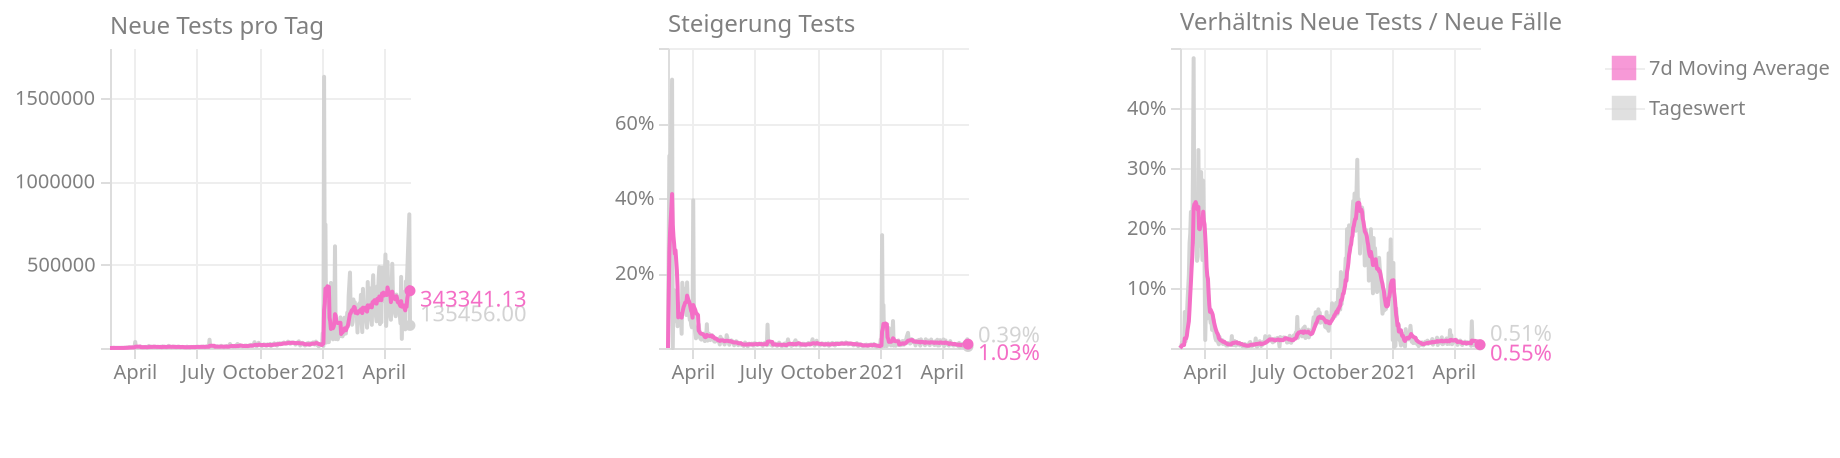 {
  "$schema": "https://vega.github.io/schema/vega-lite/v5.json",
  "config": {
    "axis": {
      "domainColor": "#ddd",
      "grid": true,
      "gridColor": "#eee",
      "labelBound": true,
      "labelColor": "gray",
      "minExtent": 50,
      "tickColor": "#ddd"
    },
    "title": {
      "anchor": "start",
      "color": "gray",
      "dx": 50,
      "dy": 0,
      "fontSize": 12,
      "fontWeight": "normal"
    },
    "view": {
      "continuousHeight": 300,
      "continuousWidth": 400,
      "strokeWidth": 0
    }
  },
  "data": {
    "name": "data-efd1b5fba4a5753476e2f655ea834a0b"
  },
  "datasets": {
    "data-793b2339a016668726e02e8737965916": [
      {
        "label": "Tageswert"
      },
      {
        "label": "7d Moving Average"
      }
    ],
    "data-efd1b5fba4a5753476e2f655ea834a0b": [
      {
        "dataTime": "2020-02-25T14:30:00",
        "total_active": 2.0,
        "total_confirmed": 2,
        "total_death": 0,
        "total_recovered": 0.0,
        "total_tests": 218
      },
      {
        "dataTime": "2020-02-27T17:15:00",
        "total_active": 3.0,
        "total_confirmed": 3,
        "total_death": 0,
        "total_recovered": 0.0,
        "total_tests": 447
      },
      {
        "dataTime": "2020-02-28T16:30:00",
        "total_active": 6.0,
        "total_confirmed": 6,
        "total_death": 0,
        "total_recovered": 0.0,
        "total_tests": 763
      },
      {
        "dataTime": "2020-03-02T18:00:00",
        "total_active": 18.0,
        "total_confirmed": 18,
        "total_death": 0,
        "total_recovered": 0.0,
        "total_tests": 2683
      },
      {
        "dataTime": "2020-03-03T16:00:00",
        "total_active": 24.0,
        "total_confirmed": 24,
        "total_death": 0,
        "total_recovered": 0.0,
        "total_tests": 2683
      },
      {
        "dataTime": "2020-03-04T18:00:00",
        "total_active": 29.0,
        "total_confirmed": 29,
        "total_death": 0,
        "total_recovered": 0.0,
        "total_tests": 3138
      },
      {
        "dataTime": "2020-03-05T15:00:00",
        "total_active": 41.0,
        "total_confirmed": 41,
        "total_death": 0,
        "total_recovered": 0.0,
        "total_tests": 3711
      },
      {
        "dataTime": "2020-03-06T15:00:00",
        "total_active": 55.0,
        "total_confirmed": 55,
        "total_death": 0,
        "total_recovered": 0.0,
        "total_tests": 4000
      },
      {
        "dataTime": "2020-03-07T15:00:00",
        "total_active": 79.0,
        "total_confirmed": 79,
        "total_death": 0,
        "total_recovered": 0.0,
        "total_tests": 4308
      },
      {
        "dataTime": "2020-03-09T15:00:00",
        "total_active": 129.0,
        "total_confirmed": 131,
        "total_death": 0,
        "total_recovered": 2.0,
        "total_tests": 4734
      },
      {
        "dataTime": "2020-03-10T15:00:00",
        "total_active": 178.0,
        "total_confirmed": 182,
        "total_death": 0,
        "total_recovered": 4.0,
        "total_tests": 5026
      },
      {
        "dataTime": "2020-03-11T15:00:00",
        "total_active": 242.0,
        "total_confirmed": 246,
        "total_death": 0,
        "total_recovered": 4.0,
        "total_tests": 5362
      },
      {
        "dataTime": "2020-03-12T15:00:00",
        "total_active": 356.0,
        "total_confirmed": 361,
        "total_death": 1,
        "total_recovered": 4.0,
        "total_tests": 5869
      },
      {
        "dataTime": "2020-03-13T15:00:00",
        "total_active": 497.0,
        "total_confirmed": 504,
        "total_death": 1,
        "total_recovered": 6.0,
        "total_tests": 6582
      },
      {
        "dataTime": "2020-03-14T15:00:00",
        "total_active": 648.0,
        "total_confirmed": 655,
        "total_death": 1,
        "total_recovered": 6.0,
        "total_tests": 7467
      },
      {
        "dataTime": "2020-03-15T15:00:00",
        "total_active": 853.0,
        "total_confirmed": 860,
        "total_death": 1,
        "total_recovered": 6.0,
        "total_tests": 8167
      },
      {
        "dataTime": "2020-03-16T15:00:00",
        "total_active": 1007.0,
        "total_confirmed": 1016,
        "total_death": 3,
        "total_recovered": 6.0,
        "total_tests": 8490
      },
      {
        "dataTime": "2020-03-17T15:00:00",
        "total_active": 1320.0,
        "total_confirmed": 1332,
        "total_death": 3,
        "total_recovered": 9.0,
        "total_tests": 10278
      },
      {
        "dataTime": "2020-03-18T15:00:00",
        "total_active": 1633.0,
        "total_confirmed": 1646,
        "total_death": 4,
        "total_recovered": 9.0,
        "total_tests": 11977
      },
      {
        "dataTime": "2020-03-19T14:30:00",
        "total_active": 1998.0,
        "total_confirmed": 2013,
        "total_death": 6,
        "total_recovered": 9.0,
        "total_tests": 13724
      },
      {
        "dataTime": "2020-03-20T14:30:00",
        "total_active": 2373.0,
        "total_confirmed": 2388,
        "total_death": 6,
        "total_recovered": 9.0,
        "total_tests": 15613
      },
      {
        "dataTime": "2020-03-21T15:00:00",
        "total_active": 2797.0,
        "total_confirmed": 2814,
        "total_death": 8,
        "total_recovered": 9.0,
        "total_tests": 18545
      },
      {
        "dataTime": "2020-03-22T15:00:00",
        "total_active": 3219.0,
        "total_confirmed": 3244,
        "total_death": 16,
        "total_recovered": 9.0,
        "total_tests": 21368
      },
      {
        "dataTime": "2020-03-23T15:00:00",
        "total_active": 3894.0,
        "total_confirmed": 3924,
        "total_death": 21,
        "total_recovered": 9.0,
        "total_tests": 23429
      },
      {
        "dataTime": "2020-03-24T15:00:00",
        "total_active": 4839.0,
        "total_confirmed": 4876,
        "total_death": 28,
        "total_recovered": 9.0,
        "total_tests": 28391
      },
      {
        "dataTime": "2020-03-25T15:00:00",
        "total_active": 5520.0,
        "total_confirmed": 5560,
        "total_death": 31,
        "total_recovered": 9.0,
        "total_tests": 32407
      },
      {
        "dataTime": "2020-03-26T15:00:00",
        "total_active": 6340.0,
        "total_confirmed": 6398,
        "total_death": 49,
        "total_recovered": 9.0,
        "total_tests": 35995
      },
      {
        "dataTime": "2020-03-27T15:00:00",
        "total_active": 7338.0,
        "total_confirmed": 7399,
        "total_death": 52,
        "total_recovered": 9.0,
        "total_tests": 39552
      },
      {
        "dataTime": "2020-03-28T15:00:00",
        "total_active": 7918.0,
        "total_confirmed": 7995,
        "total_death": 68,
        "total_recovered": 9.0,
        "total_tests": 42750
      },
      {
        "dataTime": "2020-03-27T15:00:00",
        "total_active": 7374.0,
        "total_confirmed": 7441,
        "total_death": 58,
        "total_recovered": 9.0,
        "total_tests": 39552
      },
      {
        "dataTime": "2020-03-29T15:00:00",
        "total_active": 7971.0,
        "total_confirmed": 8536,
        "total_death": 86,
        "total_recovered": 479.0,
        "total_tests": 46441
      },
      {
        "dataTime": "2020-03-30T15:00:00",
        "total_active": 8633.0,
        "total_confirmed": 9377,
        "total_death": 108,
        "total_recovered": 636.0,
        "total_tests": 49455
      },
      {
        "dataTime": "2020-03-31T15:00:00",
        "total_active": 8751.0,
        "total_confirmed": 9974,
        "total_death": 128,
        "total_recovered": 1095.0,
        "total_tests": 52344
      },
      {
        "dataTime": "2020-04-01T15:00:00",
        "total_active": 8900.0,
        "total_confirmed": 10482,
        "total_death": 146,
        "total_recovered": 1436.0,
        "total_tests": 55863
      },
      {
        "dataTime": "2020-04-02T15:00:00",
        "total_active": 9060.0,
        "total_confirmed": 10967,
        "total_death": 158,
        "total_recovered": 1749.0,
        "total_tests": 92190
      },
      {
        "dataTime": "2020-04-03T15:00:00",
        "total_active": 9193.0,
        "total_confirmed": 11383,
        "total_death": 168,
        "total_recovered": 2022.0,
        "total_tests": 98343
      },
      {
        "dataTime": "2020-04-04T15:00:00",
        "total_active": 8972.0,
        "total_confirmed": 11665,
        "total_death": 186,
        "total_recovered": 2507.0,
        "total_tests": 104134
      },
      {
        "dataTime": "2020-04-05T15:00:00",
        "total_active": 8705.0,
        "total_confirmed": 11907,
        "total_death": 204,
        "total_recovered": 2998.0,
        "total_tests": 108416
      },
      {
        "dataTime": "2020-04-06T15:00:00",
        "total_active": 8523.0,
        "total_confirmed": 12206,
        "total_death": 220,
        "total_recovered": 3463.0,
        "total_tests": 111296
      },
      {
        "dataTime": "2020-04-07T15:00:00",
        "total_active": 8230.0,
        "total_confirmed": 12519,
        "total_death": 243,
        "total_recovered": 4046.0,
        "total_tests": 115235
      },
      {
        "dataTime": "2020-04-08T15:00:00",
        "total_active": 8067.0,
        "total_confirmed": 12852,
        "total_death": 273,
        "total_recovered": 4512.0,
        "total_tests": 120755
      },
      {
        "dataTime": "2020-04-09T15:00:00",
        "total_active": 7603.0,
        "total_confirmed": 13138,
        "total_death": 295,
        "total_recovered": 5240.0,
        "total_tests": 126287
      },
      {
        "dataTime": "2020-04-10T15:00:00",
        "total_active": 7109.0,
        "total_confirmed": 13492,
        "total_death": 319,
        "total_recovered": 6064.0,
        "total_tests": 134743
      },
      {
        "dataTime": "2020-04-11T15:00:00",
        "total_active": 6835.0,
        "total_confirmed": 13776,
        "total_death": 337,
        "total_recovered": 6604.0,
        "total_tests": 140975
      },
      {
        "dataTime": "2020-04-12T15:00:00",
        "total_active": 6557.0,
        "total_confirmed": 13894,
        "total_death": 350,
        "total_recovered": 6987.0,
        "total_tests": 144877
      },
      {
        "dataTime": "2020-04-13T15:00:00",
        "total_active": 6288.0,
        "total_confirmed": 13999,
        "total_death": 368,
        "total_recovered": 7343.0,
        "total_tests": 148412
      },
      {
        "dataTime": "2020-04-14T15:00:00",
        "total_active": 6142.0,
        "total_confirmed": 14159,
        "total_death": 384,
        "total_recovered": 7633.0,
        "total_tests": 151796
      },
      {
        "dataTime": "2020-04-15T15:00:00",
        "total_active": 5830.0,
        "total_confirmed": 14321,
        "total_death": 393,
        "total_recovered": 8098.0,
        "total_tests": 156801
      },
      {
        "dataTime": "2020-04-16T15:00:00",
        "total_active": 5055.0,
        "total_confirmed": 14451,
        "total_death": 410,
        "total_recovered": 8986.0,
        "total_tests": 162816
      },
      {
        "dataTime": "2020-04-17T15:00:00",
        "total_active": 4418.0,
        "total_confirmed": 14553,
        "total_death": 431,
        "total_recovered": 9704.0,
        "total_tests": 169272
      },
      {
        "dataTime": "2020-04-18T15:00:00",
        "total_active": 3980.0,
        "total_confirmed": 14637,
        "total_death": 443,
        "total_recovered": 10214.0,
        "total_tests": 175932
      },
      {
        "dataTime": "2020-04-19T15:00:00",
        "total_active": 3743.0,
        "total_confirmed": 14696,
        "total_death": 452,
        "total_recovered": 10501.0,
        "total_tests": 179243
      },
      {
        "dataTime": "2020-04-20T15:00:00",
        "total_active": 3654.0,
        "total_confirmed": 14755,
        "total_death": 470,
        "total_recovered": 10631.0,
        "total_tests": 182949
      },
      {
        "dataTime": "2020-04-21T15:00:00",
        "total_active": 3348.0,
        "total_confirmed": 14810,
        "total_death": 491,
        "total_recovered": 10971.0,
        "total_tests": 189018
      },
      {
        "dataTime": "2020-04-22T15:00:00",
        "total_active": 3051.0,
        "total_confirmed": 14889,
        "total_death": 510,
        "total_recovered": 11328.0,
        "total_tests": 201794
      },
      {
        "dataTime": "2020-04-23T15:00:00",
        "total_active": 2747.0,
        "total_confirmed": 14963,
        "total_death": 522,
        "total_recovered": 11694.0,
        "total_tests": 205835
      },
      {
        "dataTime": "2020-04-24T15:00:00",
        "total_active": 2636.0,
        "total_confirmed": 15038,
        "total_death": 530,
        "total_recovered": 11872.0,
        "total_tests": 212686
      },
      {
        "dataTime": "2020-04-25T15:00:00",
        "total_active": 2478.0,
        "total_confirmed": 15117,
        "total_death": 536,
        "total_recovered": 12103.0,
        "total_tests": 221089
      },
      {
        "dataTime": "2020-04-26T15:00:00",
        "total_active": 2351.0,
        "total_confirmed": 15175,
        "total_death": 542,
        "total_recovered": 12282.0,
        "total_tests": 227631
      },
      {
        "dataTime": "2020-04-27T15:00:00",
        "total_active": 2328.0,
        "total_confirmed": 15239,
        "total_death": 549,
        "total_recovered": 12362.0,
        "total_tests": 232537
      },
      {
        "dataTime": "2020-04-28T15:00:00",
        "total_active": 2137.0,
        "total_confirmed": 15286,
        "total_death": 569,
        "total_recovered": 12580.0,
        "total_tests": 239578
      },
      {
        "dataTime": "2020-04-29T15:00:00",
        "total_active": 1993.0,
        "total_confirmed": 15352,
        "total_death": 580,
        "total_recovered": 12779.0,
        "total_tests": 247754
      },
      {
        "dataTime": "2020-04-30T15:00:00",
        "total_active": 1933.0,
        "total_confirmed": 15424,
        "total_death": 584,
        "total_recovered": 12907.0,
        "total_tests": 256399
      },
      {
        "dataTime": "2020-05-01T15:00:00",
        "total_active": 1789.0,
        "total_confirmed": 15470,
        "total_death": 589,
        "total_recovered": 13092.0,
        "total_tests": 264079
      },
      {
        "dataTime": "2020-05-02T15:00:00",
        "total_active": 1732.0,
        "total_confirmed": 15508,
        "total_death": 596,
        "total_recovered": 13180.0,
        "total_tests": 269619
      },
      {
        "dataTime": "2020-05-03T15:00:00",
        "total_active": 1701.0,
        "total_confirmed": 15527,
        "total_death": 598,
        "total_recovered": 13228.0,
        "total_tests": 274355
      },
      {
        "dataTime": "2020-05-04T15:00:00",
        "total_active": 1635.0,
        "total_confirmed": 15551,
        "total_death": 600,
        "total_recovered": 13316.0,
        "total_tests": 279071
      },
      {
        "dataTime": "2020-05-05T15:00:00",
        "total_active": 1511.0,
        "total_confirmed": 15579,
        "total_death": 606,
        "total_recovered": 13462.0,
        "total_tests": 285883
      },
      {
        "dataTime": "2020-05-06T15:00:00",
        "total_active": 1386.0,
        "total_confirmed": 15633,
        "total_death": 608,
        "total_recovered": 13639.0,
        "total_tests": 292254
      },
      {
        "dataTime": "2020-05-07T15:00:00",
        "total_active": 1358.0,
        "total_confirmed": 15665,
        "total_death": 609,
        "total_recovered": 13698.0,
        "total_tests": 297894
      },
      {
        "dataTime": "2020-05-08T15:00:00",
        "total_active": 1264.0,
        "total_confirmed": 15714,
        "total_death": 614,
        "total_recovered": 13836.0,
        "total_tests": 304069
      },
      {
        "dataTime": "2020-05-09T15:00:00",
        "total_active": 1213.0,
        "total_confirmed": 15756,
        "total_death": 615,
        "total_recovered": 13928.0,
        "total_tests": 311690
      },
      {
        "dataTime": "2020-05-10T15:00:00",
        "total_active": 1177.0,
        "total_confirmed": 15786,
        "total_death": 618,
        "total_recovered": 13991.0,
        "total_tests": 316508
      },
      {
        "dataTime": "2020-05-11T15:00:00",
        "total_active": 1164.0,
        "total_confirmed": 15845,
        "total_death": 620,
        "total_recovered": 14061.0,
        "total_tests": 319484
      },
      {
        "dataTime": "2020-05-12T15:00:00",
        "total_active": 1123.0,
        "total_confirmed": 15894,
        "total_death": 623,
        "total_recovered": 14148.0,
        "total_tests": 329314
      },
      {
        "dataTime": "2020-05-13T15:00:00",
        "total_active": 1045.0,
        "total_confirmed": 15973,
        "total_death": 624,
        "total_recovered": 14304.0,
        "total_tests": 336252
      },
      {
        "dataTime": "2020-05-14T15:00:00",
        "total_active": 983.0,
        "total_confirmed": 16014,
        "total_death": 626,
        "total_recovered": 14405.0,
        "total_tests": 344606
      },
      {
        "dataTime": "2020-05-15T15:00:00",
        "total_active": 994.0,
        "total_confirmed": 16093,
        "total_death": 628,
        "total_recovered": 14471.0,
        "total_tests": 351351
      },
      {
        "dataTime": "2020-05-16T15:00:00",
        "total_active": 993.0,
        "total_confirmed": 16146,
        "total_death": 629,
        "total_recovered": 14524.0,
        "total_tests": 357393
      },
      {
        "dataTime": "2020-05-17T15:00:00",
        "total_active": 975.0,
        "total_confirmed": 16167,
        "total_death": 629,
        "total_recovered": 14563.0,
        "total_tests": 362509
      },
      {
        "dataTime": "2020-05-18T15:00:00",
        "total_active": 958.0,
        "total_confirmed": 16201,
        "total_death": 629,
        "total_recovered": 14614.0,
        "total_tests": 365873
      },
      {
        "dataTime": "2020-05-19T15:00:00",
        "total_active": 951.0,
        "total_confirmed": 16261,
        "total_death": 632,
        "total_recovered": 14678.0,
        "total_tests": 372435
      },
      {
        "dataTime": "2020-05-21T15:00:00",
        "total_active": 751.0,
        "total_confirmed": 16335,
        "total_death": 633,
        "total_recovered": 14951.0,
        "total_tests": 385607
      },
      {
        "dataTime": "2020-05-20T15:00:00",
        "total_active": 780.0,
        "total_confirmed": 16295,
        "total_death": 633,
        "total_recovered": 14882.0,
        "total_tests": 379592
      },
      {
        "dataTime": "2020-05-22T15:00:00",
        "total_active": 748.0,
        "total_confirmed": 16388,
        "total_death": 635,
        "total_recovered": 15005.0,
        "total_tests": 390488
      },
      {
        "dataTime": "2020-05-23T15:00:00",
        "total_active": 740.0,
        "total_confirmed": 16414,
        "total_death": 639,
        "total_recovered": 15035.0,
        "total_tests": 396363
      },
      {
        "dataTime": "2020-05-24T15:00:00",
        "total_active": 737.0,
        "total_confirmed": 16440,
        "total_death": 640,
        "total_recovered": 15063.0,
        "total_tests": 401857
      },
      {
        "dataTime": "2020-05-25T15:00:00",
        "total_active": 680.0,
        "total_confirmed": 16459,
        "total_death": 641,
        "total_recovered": 15138.0,
        "total_tests": 405341
      },
      {
        "dataTime": "2020-05-26T15:00:00",
        "total_active": 672.0,
        "total_confirmed": 16497,
        "total_death": 643,
        "total_recovered": 15182.0,
        "total_tests": 411185
      },
      {
        "dataTime": "2020-05-27T15:00:00",
        "total_active": 641.0,
        "total_confirmed": 16514,
        "total_death": 645,
        "total_recovered": 15228.0,
        "total_tests": 418706
      },
      {
        "dataTime": "2020-05-28T15:00:00",
        "total_active": 590.0,
        "total_confirmed": 16544,
        "total_death": 668,
        "total_recovered": 15286.0,
        "total_tests": 427372
      },
      {
        "dataTime": "2020-05-29T15:00:00",
        "total_active": 560.0,
        "total_confirmed": 16575,
        "total_death": 668,
        "total_recovered": 15347.0,
        "total_tests": 434302
      },
      {
        "dataTime": "2020-05-30T18:00:00",
        "total_active": 439.0,
        "total_confirmed": 16627,
        "total_death": 668,
        "total_recovered": 15520.0,
        "total_tests": 442143
      },
      {
        "dataTime": "2020-05-31T15:30:00",
        "total_active": 377.0,
        "total_confirmed": 16638,
        "total_death": 668,
        "total_recovered": 15593.0,
        "total_tests": 448534
      },
      {
        "dataTime": "2020-06-01T15:00:00",
        "total_active": 379.0,
        "total_confirmed": 16643,
        "total_death": 668,
        "total_recovered": 15596.0,
        "total_tests": 451820
      },
      {
        "dataTime": "2020-06-02T15:00:00",
        "total_active": 366.0,
        "total_confirmed": 16664,
        "total_death": 669,
        "total_recovered": 15629.0,
        "total_tests": 456378
      },
      {
        "dataTime": "2020-06-03T15:00:00",
        "total_active": 358.0,
        "total_confirmed": 16700,
        "total_death": 670,
        "total_recovered": 15672.0,
        "total_tests": 462958
      },
      {
        "dataTime": "2020-06-04T15:00:00",
        "total_active": 344.0,
        "total_confirmed": 16731,
        "total_death": 670,
        "total_recovered": 15717.0,
        "total_tests": 471466
      },
      {
        "dataTime": "2020-06-05T15:00:00",
        "total_active": 343.0,
        "total_confirmed": 16757,
        "total_death": 672,
        "total_recovered": 15742.0,
        "total_tests": 479449
      },
      {
        "dataTime": "2020-06-06T15:00:00",
        "total_active": 356.0,
        "total_confirmed": 16817,
        "total_death": 672,
        "total_recovered": 15789.0,
        "total_tests": 485912
      },
      {
        "dataTime": "2020-06-07T15:00:00",
        "total_active": 389.0,
        "total_confirmed": 16854,
        "total_death": 672,
        "total_recovered": 15793.0,
        "total_tests": 489597
      },
      {
        "dataTime": "2020-06-08T15:00:00",
        "total_active": 368.0,
        "total_confirmed": 16879,
        "total_death": 672,
        "total_recovered": 15839.0,
        "total_tests": 494761
      },
      {
        "dataTime": "2020-06-09T15:00:00",
        "total_active": 350.0,
        "total_confirmed": 16897,
        "total_death": 672,
        "total_recovered": 15875.0,
        "total_tests": 500921
      },
      {
        "dataTime": "2020-06-10T15:00:00",
        "total_active": 337.0,
        "total_confirmed": 16920,
        "total_death": 673,
        "total_recovered": 15910.0,
        "total_tests": 506344
      },
      {
        "dataTime": "2020-06-11T15:00:00",
        "total_active": 322.0,
        "total_confirmed": 16945,
        "total_death": 674,
        "total_recovered": 15949.0,
        "total_tests": 512501
      },
      {
        "dataTime": "2020-06-12T15:00:00",
        "total_active": 310.0,
        "total_confirmed": 16970,
        "total_death": 675,
        "total_recovered": 15985.0,
        "total_tests": 516581
      },
      {
        "dataTime": "2020-06-13T15:00:00",
        "total_active": 312.0,
        "total_confirmed": 17001,
        "total_death": 677,
        "total_recovered": 16012.0,
        "total_tests": 520976
      },
      {
        "dataTime": "2020-06-14T15:30:00",
        "total_active": 293.0,
        "total_confirmed": 17029,
        "total_death": 677,
        "total_recovered": 16059.0,
        "total_tests": 524840
      },
      {
        "dataTime": "2020-06-15T15:00:00",
        "total_active": 330.0,
        "total_confirmed": 17074,
        "total_death": 678,
        "total_recovered": 16066.0,
        "total_tests": 527670
      },
      {
        "dataTime": "2020-06-16T15:00:00",
        "total_active": 332.0,
        "total_confirmed": 17102,
        "total_death": 681,
        "total_recovered": 16089.0,
        "total_tests": 532700
      },
      {
        "dataTime": "2020-06-17T15:00:00",
        "total_active": 331.0,
        "total_confirmed": 17117,
        "total_death": 687,
        "total_recovered": 16099.0,
        "total_tests": 540615
      },
      {
        "dataTime": "2020-06-18T15:00:00",
        "total_active": 366.0,
        "total_confirmed": 17155,
        "total_death": 688,
        "total_recovered": 16101.0,
        "total_tests": 545927
      },
      {
        "dataTime": "2020-06-19T15:00:00",
        "total_active": 358.0,
        "total_confirmed": 17187,
        "total_death": 688,
        "total_recovered": 16141.0,
        "total_tests": 552130
      },
      {
        "dataTime": "2020-06-20T15:00:00",
        "total_active": 371.0,
        "total_confirmed": 17234,
        "total_death": 688,
        "total_recovered": 16175.0,
        "total_tests": 558208
      },
      {
        "dataTime": "2020-06-21T15:00:00",
        "total_active": 374.0,
        "total_confirmed": 17261,
        "total_death": 690,
        "total_recovered": 16197.0,
        "total_tests": 560584
      },
      {
        "dataTime": "2020-06-22T15:00:00",
        "total_active": 371.0,
        "total_confirmed": 17302,
        "total_death": 690,
        "total_recovered": 16241.0,
        "total_tests": 565800
      },
      {
        "dataTime": "2020-06-23T15:00:00",
        "total_active": 370.0,
        "total_confirmed": 17324,
        "total_death": 693,
        "total_recovered": 16261.0,
        "total_tests": 572473
      },
      {
        "dataTime": "2020-06-24T15:00:00",
        "total_active": 395.0,
        "total_confirmed": 17370,
        "total_death": 693,
        "total_recovered": 16282.0,
        "total_tests": 578584
      },
      {
        "dataTime": "2020-06-25T15:00:00",
        "total_active": 382.0,
        "total_confirmed": 17400,
        "total_death": 698,
        "total_recovered": 16320.0,
        "total_tests": 584243
      },
      {
        "dataTime": "2020-06-26T15:00:00",
        "total_active": 417.0,
        "total_confirmed": 17463,
        "total_death": 698,
        "total_recovered": 16348.0,
        "total_tests": 590442
      },
      {
        "dataTime": "2020-06-27T15:00:00",
        "total_active": 456.0,
        "total_confirmed": 17527,
        "total_death": 700,
        "total_recovered": 16371.0,
        "total_tests": 597495
      },
      {
        "dataTime": "2020-06-28T15:00:00",
        "total_active": 471.0,
        "total_confirmed": 17574,
        "total_death": 702,
        "total_recovered": 16401.0,
        "total_tests": 602520
      },
      {
        "dataTime": "2020-06-29T15:00:00",
        "total_active": 527.0,
        "total_confirmed": 17650,
        "total_death": 703,
        "total_recovered": 16420.0,
        "total_tests": 606375
      },
      {
        "dataTime": "2020-06-30T15:00:00",
        "total_active": 523.0,
        "total_confirmed": 17706,
        "total_death": 705,
        "total_recovered": 16478.0,
        "total_tests": 612756
      },
      {
        "dataTime": "2020-07-01T15:00:00",
        "total_active": 618.0,
        "total_confirmed": 17814,
        "total_death": 705,
        "total_recovered": 16491.0,
        "total_tests": 620866
      },
      {
        "dataTime": "2020-07-02T15:00:00",
        "total_active": 677.0,
        "total_confirmed": 17896,
        "total_death": 705,
        "total_recovered": 16514.0,
        "total_tests": 628700
      },
      {
        "dataTime": "2020-07-03T15:00:00",
        "total_active": 753.0,
        "total_confirmed": 18016,
        "total_death": 705,
        "total_recovered": 16558.0,
        "total_tests": 635505
      },
      {
        "dataTime": "2020-07-04T15:00:00",
        "total_active": 805.0,
        "total_confirmed": 18117,
        "total_death": 705,
        "total_recovered": 16607.0,
        "total_tests": 642679
      },
      {
        "dataTime": "2020-07-05T15:00:00",
        "total_active": 896.0,
        "total_confirmed": 18217,
        "total_death": 706,
        "total_recovered": 16615.0,
        "total_tests": 647804
      },
      {
        "dataTime": "2020-07-06T15:00:00",
        "total_active": 941.0,
        "total_confirmed": 18294,
        "total_death": 706,
        "total_recovered": 16647.0,
        "total_tests": 654105
      },
      {
        "dataTime": "2020-07-07T15:00:00",
        "total_active": 984.0,
        "total_confirmed": 18376,
        "total_death": 706,
        "total_recovered": 16686.0,
        "total_tests": 660149
      },
      {
        "dataTime": "2020-07-08T15:00:00",
        "total_active": 1045.0,
        "total_confirmed": 18472,
        "total_death": 706,
        "total_recovered": 16721.0,
        "total_tests": 668220
      },
      {
        "dataTime": "2020-07-09T15:00:00",
        "total_active": 1117.0,
        "total_confirmed": 18581,
        "total_death": 706,
        "total_recovered": 16758.0,
        "total_tests": 675727
      },
      {
        "dataTime": "2020-07-10T15:00:00",
        "total_active": 1140.0,
        "total_confirmed": 18654,
        "total_death": 706,
        "total_recovered": 16808.0,
        "total_tests": 683484
      },
      {
        "dataTime": "2020-07-11T15:00:00",
        "total_active": 1193.0,
        "total_confirmed": 18763,
        "total_death": 706,
        "total_recovered": 16864.0,
        "total_tests": 691709
      },
      {
        "dataTime": "2020-07-12T15:00:00",
        "total_active": 1157.0,
        "total_confirmed": 18817,
        "total_death": 708,
        "total_recovered": 16952.0,
        "total_tests": 696740
      },
      {
        "dataTime": "2020-07-13T15:00:00",
        "total_active": 1169.0,
        "total_confirmed": 18877,
        "total_death": 708,
        "total_recovered": 17000.0,
        "total_tests": 700616
      },
      {
        "dataTime": "2020-07-14T15:00:00",
        "total_active": 1203.0,
        "total_confirmed": 18985,
        "total_death": 709,
        "total_recovered": 17073.0,
        "total_tests": 708128
      },
      {
        "dataTime": "2020-07-15T15:00:00",
        "total_active": 1226.0,
        "total_confirmed": 19111,
        "total_death": 710,
        "total_recovered": 17175.0,
        "total_tests": 716293
      },
      {
        "dataTime": "2020-07-16T15:00:00",
        "total_active": 1316.0,
        "total_confirmed": 19271,
        "total_death": 711,
        "total_recovered": 17244.0,
        "total_tests": 726345
      },
      {
        "dataTime": "2020-07-17T15:00:00",
        "total_active": 1361.0,
        "total_confirmed": 19407,
        "total_death": 711,
        "total_recovered": 17335.0,
        "total_tests": 734413
      },
      {
        "dataTime": "2020-07-18T15:00:00",
        "total_active": 1297.0,
        "total_confirmed": 19509,
        "total_death": 711,
        "total_recovered": 17501.0,
        "total_tests": 743090
      },
      {
        "dataTime": "2020-07-19T15:00:00",
        "total_active": 1259.0,
        "total_confirmed": 19569,
        "total_death": 711,
        "total_recovered": 17599.0,
        "total_tests": 748669
      },
      {
        "dataTime": "2020-07-20T15:00:00",
        "total_active": 1300.0,
        "total_confirmed": 19670,
        "total_death": 711,
        "total_recovered": 17659.0,
        "total_tests": 798436
      },
      {
        "dataTime": "2020-07-21T15:00:00",
        "total_active": 1375.0,
        "total_confirmed": 19801,
        "total_death": 710,
        "total_recovered": 17716.0,
        "total_tests": 805600
      },
      {
        "dataTime": "2020-07-22T15:00:00",
        "total_active": 1383.0,
        "total_confirmed": 19943,
        "total_death": 711,
        "total_recovered": 17849.0,
        "total_tests": 814681
      },
      {
        "dataTime": "2020-07-23T15:00:00",
        "total_active": 1447.0,
        "total_confirmed": 20101,
        "total_death": 711,
        "total_recovered": 17943.0,
        "total_tests": 826031
      },
      {
        "dataTime": "2020-07-24T15:00:00",
        "total_active": 1471.0,
        "total_confirmed": 20224,
        "total_death": 711,
        "total_recovered": 18042.0,
        "total_tests": 833841
      },
      {
        "dataTime": "2020-07-25T15:00:00",
        "total_active": 1497.0,
        "total_confirmed": 20332,
        "total_death": 711,
        "total_recovered": 18124.0,
        "total_tests": 840890
      },
      {
        "dataTime": "2020-07-26T15:00:00",
        "total_active": 1535.0,
        "total_confirmed": 20456,
        "total_death": 712,
        "total_recovered": 18209.0,
        "total_tests": 847898
      },
      {
        "dataTime": "2020-07-27T15:00:00",
        "total_active": 1582.0,
        "total_confirmed": 20541,
        "total_death": 713,
        "total_recovered": 18246.0,
        "total_tests": 853169
      },
      {
        "dataTime": "2020-07-28T15:00:00",
        "total_active": 1589.0,
        "total_confirmed": 20681,
        "total_death": 713,
        "total_recovered": 18379.0,
        "total_tests": 861206
      },
      {
        "dataTime": "2020-07-29T15:00:00",
        "total_active": 1593.0,
        "total_confirmed": 20837,
        "total_death": 716,
        "total_recovered": 18528.0,
        "total_tests": 870602
      },
      {
        "dataTime": "2020-07-30T15:00:00",
        "total_active": 1643.0,
        "total_confirmed": 20989,
        "total_death": 718,
        "total_recovered": 18628.0,
        "total_tests": 880036
      },
      {
        "dataTime": "2020-07-31T15:00:00",
        "total_active": 1607.0,
        "total_confirmed": 21083,
        "total_death": 718,
        "total_recovered": 18758.0,
        "total_tests": 890461
      },
      {
        "dataTime": "2020-08-01T15:00:00",
        "total_active": 1565.0,
        "total_confirmed": 21194,
        "total_death": 718,
        "total_recovered": 18911.0,
        "total_tests": 897819
      },
      {
        "dataTime": "2020-08-02T15:00:00",
        "total_active": 1564.0,
        "total_confirmed": 21266,
        "total_death": 718,
        "total_recovered": 18984.0,
        "total_tests": 905314
      },
      {
        "dataTime": "2020-08-03T15:00:00",
        "total_active": 1548.0,
        "total_confirmed": 21329,
        "total_death": 718,
        "total_recovered": 19063.0,
        "total_tests": 910437
      },
      {
        "dataTime": "2020-08-04T15:00:00",
        "total_active": 1403.0,
        "total_confirmed": 21458,
        "total_death": 719,
        "total_recovered": 19336.0,
        "total_tests": 916778
      },
      {
        "dataTime": "2020-08-05T15:00:00",
        "total_active": 1382.0,
        "total_confirmed": 21565,
        "total_death": 719,
        "total_recovered": 19464.0,
        "total_tests": 923902
      },
      {
        "dataTime": "2020-08-06T15:00:00",
        "total_active": 1366.0,
        "total_confirmed": 21681,
        "total_death": 719,
        "total_recovered": 19596.0,
        "total_tests": 937275
      },
      {
        "dataTime": "2020-08-07T15:00:00",
        "total_active": 1397.0,
        "total_confirmed": 21807,
        "total_death": 720,
        "total_recovered": 19690.0,
        "total_tests": 947305
      },
      {
        "dataTime": "2020-08-08T15:00:00",
        "total_active": 1388.0,
        "total_confirmed": 21921,
        "total_death": 721,
        "total_recovered": 19812.0,
        "total_tests": 955239
      },
      {
        "dataTime": "2020-08-09T15:00:00",
        "total_active": 1360.0,
        "total_confirmed": 22004,
        "total_death": 721,
        "total_recovered": 19923.0,
        "total_tests": 961868
      },
      {
        "dataTime": "2020-08-10T15:00:00",
        "total_active": 1353.0,
        "total_confirmed": 22086,
        "total_death": 723,
        "total_recovered": 20010.0,
        "total_tests": 965758
      },
      {
        "dataTime": "2020-08-11T15:00:00",
        "total_active": 1394.0,
        "total_confirmed": 22240,
        "total_death": 723,
        "total_recovered": 20123.0,
        "total_tests": 974508
      },
      {
        "dataTime": "2020-08-12T15:00:00",
        "total_active": 1430.0,
        "total_confirmed": 22422,
        "total_death": 724,
        "total_recovered": 20268.0,
        "total_tests": 983018
      },
      {
        "dataTime": "2020-08-13T15:00:00",
        "total_active": 1572.0,
        "total_confirmed": 22643,
        "total_death": 725,
        "total_recovered": 20346.0,
        "total_tests": 991508
      },
      {
        "dataTime": "2020-08-14T15:00:00",
        "total_active": 1657.0,
        "total_confirmed": 22881,
        "total_death": 725,
        "total_recovered": 20499.0,
        "total_tests": 1003432
      },
      {
        "dataTime": "2020-08-15T15:00:00",
        "total_active": 1833.0,
        "total_confirmed": 23188,
        "total_death": 728,
        "total_recovered": 20627.0,
        "total_tests": 1009354
      },
      {
        "dataTime": "2020-08-16T15:00:00",
        "total_active": 1934.0,
        "total_confirmed": 23343,
        "total_death": 728,
        "total_recovered": 20681.0,
        "total_tests": 1018490
      },
      {
        "dataTime": "2020-08-17T15:00:00",
        "total_active": 2021.0,
        "total_confirmed": 23515,
        "total_death": 729,
        "total_recovered": 20765.0,
        "total_tests": 1024067
      },
      {
        "dataTime": "2020-08-19T15:00:00",
        "total_active": 2446.0,
        "total_confirmed": 24133,
        "total_death": 729,
        "total_recovered": 20958.0,
        "total_tests": 1048216
      },
      {
        "dataTime": "2020-08-20T15:00:00",
        "total_active": 2613.0,
        "total_confirmed": 24435,
        "total_death": 729,
        "total_recovered": 21093.0,
        "total_tests": 1061437
      },
      {
        "dataTime": "2020-08-21T15:00:00",
        "total_active": 2738.0,
        "total_confirmed": 24728,
        "total_death": 730,
        "total_recovered": 21260.0,
        "total_tests": 1075409
      },
      {
        "dataTime": "2020-08-22T15:00:00",
        "total_active": 2818.0,
        "total_confirmed": 24956,
        "total_death": 732,
        "total_recovered": 21406.0,
        "total_tests": 1087155
      },
      {
        "dataTime": "2020-08-23T15:00:00",
        "total_active": 2907.0,
        "total_confirmed": 25197,
        "total_death": 732,
        "total_recovered": 21558.0,
        "total_tests": 1094987
      },
      {
        "dataTime": "2020-08-24T15:00:00",
        "total_active": 3014.0,
        "total_confirmed": 25404,
        "total_death": 733,
        "total_recovered": 21657.0,
        "total_tests": 1101206
      },
      {
        "dataTime": "2020-08-25T15:00:00",
        "total_active": 3073.0,
        "total_confirmed": 25694,
        "total_death": 733,
        "total_recovered": 21888.0,
        "total_tests": 1110089
      },
      {
        "dataTime": "2020-08-26T15:00:00",
        "total_active": 3141.0,
        "total_confirmed": 26019,
        "total_death": 733,
        "total_recovered": 22145.0,
        "total_tests": 1119199
      },
      {
        "dataTime": "2020-08-27T15:00:00",
        "total_active": 3203.0,
        "total_confirmed": 26253,
        "total_death": 733,
        "total_recovered": 22317.0,
        "total_tests": 1133243
      },
      {
        "dataTime": "2020-08-28T15:00:00",
        "total_active": 3202.0,
        "total_confirmed": 26529,
        "total_death": 733,
        "total_recovered": 22594.0,
        "total_tests": 1147944
      },
      {
        "dataTime": "2020-08-30T15:00:00",
        "total_active": 3227.0,
        "total_confirmed": 27030,
        "total_death": 733,
        "total_recovered": 23070.0,
        "total_tests": 1172092
      },
      {
        "dataTime": "2020-08-31T15:00:00",
        "total_active": 3335.0,
        "total_confirmed": 27294,
        "total_death": 733,
        "total_recovered": 23226.0,
        "total_tests": 1180711
      },
      {
        "dataTime": "2020-09-01T15:00:00",
        "total_active": 3215.0,
        "total_confirmed": 27514,
        "total_death": 734,
        "total_recovered": 23565.0,
        "total_tests": 1193127
      },
      {
        "dataTime": "2020-09-02T15:00:00",
        "total_active": 3385.0,
        "total_confirmed": 27939,
        "total_death": 734,
        "total_recovered": 23820.0,
        "total_tests": 1210568
      },
      {
        "dataTime": "2020-09-03T15:00:00",
        "total_active": 3461.0,
        "total_confirmed": 28367,
        "total_death": 735,
        "total_recovered": 24171.0,
        "total_tests": 1225257
      },
      {
        "dataTime": "2020-09-04T15:00:00",
        "total_active": 3399.0,
        "total_confirmed": 28647,
        "total_death": 735,
        "total_recovered": 24513.0,
        "total_tests": 1236489
      },
      {
        "dataTime": "2020-09-05T15:00:00",
        "total_active": 3379.0,
        "total_confirmed": 28942,
        "total_death": 735,
        "total_recovered": 24828.0,
        "total_tests": 1247807
      },
      {
        "dataTime": "2020-09-06T15:00:00",
        "total_active": 3356.0,
        "total_confirmed": 29135,
        "total_death": 736,
        "total_recovered": 25043.0,
        "total_tests": 1255825
      },
      {
        "dataTime": "2020-09-07T15:00:00",
        "total_active": 3527.0,
        "total_confirmed": 29573,
        "total_death": 746,
        "total_recovered": 25300.0,
        "total_tests": 1266223
      },
      {
        "dataTime": "2020-09-08T15:00:00",
        "total_active": 3722.0,
        "total_confirmed": 30098,
        "total_death": 747,
        "total_recovered": 25629.0,
        "total_tests": 1276477
      },
      {
        "dataTime": "2020-09-09T15:00:00",
        "total_active": 4124.0,
        "total_confirmed": 30635,
        "total_death": 747,
        "total_recovered": 25764.0,
        "total_tests": 1288059
      },
      {
        "dataTime": "2020-09-10T15:00:00",
        "total_active": 4522.0,
        "total_confirmed": 31313,
        "total_death": 748,
        "total_recovered": 26043.0,
        "total_tests": 1303030
      },
      {
        "dataTime": "2020-09-11T15:00:00",
        "total_active": 5129.0,
        "total_confirmed": 32136,
        "total_death": 750,
        "total_recovered": 26257.0,
        "total_tests": 1316819
      },
      {
        "dataTime": "2020-09-12T15:00:00",
        "total_active": 5394.0,
        "total_confirmed": 32727,
        "total_death": 754,
        "total_recovered": 26579.0,
        "total_tests": 1331493
      },
      {
        "dataTime": "2020-09-13T15:00:00",
        "total_active": 5673.0,
        "total_confirmed": 33189,
        "total_death": 756,
        "total_recovered": 26760.0,
        "total_tests": 1342066
      },
      {
        "dataTime": "2020-09-14T15:00:00",
        "total_active": 5950.0,
        "total_confirmed": 33717,
        "total_death": 757,
        "total_recovered": 27010.0,
        "total_tests": 1351408
      },
      {
        "dataTime": "2020-09-15T15:00:00",
        "total_active": 6450.0,
        "total_confirmed": 34561,
        "total_death": 757,
        "total_recovered": 27354.0,
        "total_tests": 1364508
      },
      {
        "dataTime": "2020-09-16T15:00:00",
        "total_active": 6897.0,
        "total_confirmed": 35310,
        "total_death": 758,
        "total_recovered": 27655.0,
        "total_tests": 1379839
      },
      {
        "dataTime": "2020-09-17T15:00:00",
        "total_active": 7406.0,
        "total_confirmed": 36208,
        "total_death": 758,
        "total_recovered": 28044.0,
        "total_tests": 1395111
      },
      {
        "dataTime": "2020-09-18T15:00:00",
        "total_active": 7788.0,
        "total_confirmed": 37002,
        "total_death": 763,
        "total_recovered": 28451.0,
        "total_tests": 1413965
      },
      {
        "dataTime": "2020-09-19T15:00:00",
        "total_active": 8106.0,
        "total_confirmed": 37832,
        "total_death": 765,
        "total_recovered": 28961.0,
        "total_tests": 1432099
      },
      {
        "dataTime": "2020-09-20T15:00:00",
        "total_active": 8429.0,
        "total_confirmed": 38424,
        "total_death": 766,
        "total_recovered": 29229.0,
        "total_tests": 1444683
      },
      {
        "dataTime": "2020-09-21T15:00:00",
        "total_active": 8780.0,
        "total_confirmed": 39063,
        "total_death": 767,
        "total_recovered": 29516.0,
        "total_tests": 1458095
      },
      {
        "dataTime": "2020-09-22T15:00:00",
        "total_active": 8619.0,
        "total_confirmed": 39702,
        "total_death": 771,
        "total_recovered": 30312.0,
        "total_tests": 1472647
      },
      {
        "dataTime": "2020-09-24T15:00:00",
        "total_active": 8715.0,
        "total_confirmed": 41159,
        "total_death": 783,
        "total_recovered": 31661.0,
        "total_tests": 1507782
      },
      {
        "dataTime": "2020-09-25T15:00:00",
        "total_active": 8787.0,
        "total_confirmed": 41874,
        "total_death": 786,
        "total_recovered": 32301.0,
        "total_tests": 1528191
      },
      {
        "dataTime": "2020-09-26T15:00:00",
        "total_active": 8616.0,
        "total_confirmed": 42557,
        "total_death": 787,
        "total_recovered": 33154.0,
        "total_tests": 1545634
      },
      {
        "dataTime": "2020-09-27T15:00:00",
        "total_active": 8770.0,
        "total_confirmed": 43146,
        "total_death": 787,
        "total_recovered": 33589.0,
        "total_tests": 1555499
      },
      {
        "dataTime": "2020-09-28T15:00:00",
        "total_active": 8773.0,
        "total_confirmed": 43615,
        "total_death": 790,
        "total_recovered": 34052.0,
        "total_tests": 1569992
      },
      {
        "dataTime": "2020-09-29T15:00:00",
        "total_active": 8787.0,
        "total_confirmed": 44499,
        "total_death": 796,
        "total_recovered": 34916.0,
        "total_tests": 1586578
      },
      {
        "dataTime": "2020-09-30T15:00:00",
        "total_active": 8957.0,
        "total_confirmed": 45400,
        "total_death": 799,
        "total_recovered": 35644.0,
        "total_tests": 1617987
      },
      {
        "dataTime": "2020-10-01T15:00:00",
        "total_active": 8860.0,
        "total_confirmed": 46138,
        "total_death": 802,
        "total_recovered": 36476.0,
        "total_tests": 1636573
      },
      {
        "dataTime": "2020-10-02T15:00:00",
        "total_active": 9042.0,
        "total_confirmed": 47031,
        "total_death": 803,
        "total_recovered": 37186.0,
        "total_tests": 1658412
      },
      {
        "dataTime": "2020-10-03T15:00:00",
        "total_active": 9007.0,
        "total_confirmed": 47861,
        "total_death": 809,
        "total_recovered": 38045.0,
        "total_tests": 1673868
      },
      {
        "dataTime": "2020-10-04T15:00:00",
        "total_active": 9053.0,
        "total_confirmed": 48495,
        "total_death": 813,
        "total_recovered": 38629.0,
        "total_tests": 1686373
      },
      {
        "dataTime": "2020-10-05T15:00:00",
        "total_active": 9506.0,
        "total_confirmed": 49382,
        "total_death": 818,
        "total_recovered": 39058.0,
        "total_tests": 1698268
      },
      {
        "dataTime": "2020-10-06T15:00:00",
        "total_active": 9673.0,
        "total_confirmed": 50285,
        "total_death": 822,
        "total_recovered": 39790.0,
        "total_tests": 1716505
      },
      {
        "dataTime": "2020-10-07T15:00:00",
        "total_active": 10154.0,
        "total_confirmed": 51483,
        "total_death": 830,
        "total_recovered": 40499.0,
        "total_tests": 1735094
      },
      {
        "dataTime": "2020-10-08T15:00:00",
        "total_active": 10549.0,
        "total_confirmed": 52676,
        "total_death": 838,
        "total_recovered": 41289.0,
        "total_tests": 1756856
      },
      {
        "dataTime": "2020-10-09T15:00:00",
        "total_active": 10792.0,
        "total_confirmed": 53673,
        "total_death": 842,
        "total_recovered": 42039.0,
        "total_tests": 1775431
      },
      {
        "dataTime": "2020-10-10T15:00:00",
        "total_active": 11062.0,
        "total_confirmed": 54743,
        "total_death": 852,
        "total_recovered": 42829.0,
        "total_tests": 1795447
      },
      {
        "dataTime": "2020-10-11T15:00:00",
        "total_active": 11482.0,
        "total_confirmed": 55781,
        "total_death": 851,
        "total_recovered": 43448.0,
        "total_tests": 1809263
      },
      {
        "dataTime": "2020-10-12T15:00:00",
        "total_active": 11767.0,
        "total_confirmed": 56687,
        "total_death": 855,
        "total_recovered": 44065.0,
        "total_tests": 1822931
      },
      {
        "dataTime": "2020-10-13T15:00:00",
        "total_active": 12114.0,
        "total_confirmed": 57924,
        "total_death": 861,
        "total_recovered": 44949.0,
        "total_tests": 1844639
      },
      {
        "dataTime": "2020-10-14T15:00:00",
        "total_active": 12857.0,
        "total_confirmed": 59575,
        "total_death": 872,
        "total_recovered": 45846.0,
        "total_tests": 1861672
      },
      {
        "dataTime": "2020-10-15T15:00:00",
        "total_active": 13252.0,
        "total_confirmed": 60927,
        "total_death": 877,
        "total_recovered": 46798.0,
        "total_tests": 1881485
      },
      {
        "dataTime": "2020-10-16T15:00:00",
        "total_active": 14164.0,
        "total_confirmed": 62664,
        "total_death": 882,
        "total_recovered": 47618.0,
        "total_tests": 1902326
      },
      {
        "dataTime": "2020-10-17T15:00:00",
        "total_active": 14572.0,
        "total_confirmed": 64232,
        "total_death": 889,
        "total_recovered": 48771.0,
        "total_tests": 1926770
      },
      {
        "dataTime": "2020-10-18T15:00:00",
        "total_active": 15203.0,
        "total_confirmed": 65657,
        "total_death": 893,
        "total_recovered": 49561.0,
        "total_tests": 1938028
      },
      {
        "dataTime": "2020-10-19T15:00:00",
        "total_active": 15462.0,
        "total_confirmed": 66725,
        "total_death": 904,
        "total_recovered": 50359.0,
        "total_tests": 1952578
      },
      {
        "dataTime": "2020-10-20T15:00:00",
        "total_active": 16265.0,
        "total_confirmed": 68586,
        "total_death": 914,
        "total_recovered": 51407.0,
        "total_tests": 1972047
      },
      {
        "dataTime": "2020-10-21T15:00:00",
        "total_active": 17455.0,
        "total_confirmed": 70997,
        "total_death": 925,
        "total_recovered": 52617.0,
        "total_tests": 1993124
      },
      {
        "dataTime": "2020-10-22T15:00:00",
        "total_active": 18645.0,
        "total_confirmed": 73556,
        "total_death": 941,
        "total_recovered": 53970.0,
        "total_tests": 2018402
      },
      {
        "dataTime": "2020-10-23T15:00:00",
        "total_active": 20837.0,
        "total_confirmed": 76986,
        "total_death": 954,
        "total_recovered": 55195.0,
        "total_tests": 2046426
      },
      {
        "dataTime": "2020-10-24T15:00:00",
        "total_active": 22264.0,
        "total_confirmed": 80020,
        "total_death": 965,
        "total_recovered": 56791.0,
        "total_tests": 2070615
      },
      {
        "dataTime": "2020-10-25T15:00:00",
        "total_active": 23836.0,
        "total_confirmed": 82673,
        "total_death": 979,
        "total_recovered": 57858.0,
        "total_tests": 2088359
      },
      {
        "dataTime": "2020-10-26T15:00:00",
        "total_active": 25268.0,
        "total_confirmed": 85296,
        "total_death": 992,
        "total_recovered": 59036.0,
        "total_tests": 2111575
      },
      {
        "dataTime": "2020-10-27T15:00:00",
        "total_active": 26778.0,
        "total_confirmed": 88091,
        "total_death": 1005,
        "total_recovered": 60308.0,
        "total_tests": 2125687
      },
      {
        "dataTime": "2020-10-28T15:00:00",
        "total_active": 29184.0,
        "total_confirmed": 91895,
        "total_death": 1027,
        "total_recovered": 61684.0,
        "total_tests": 2153066
      },
      {
        "dataTime": "2020-10-29T15:00:00",
        "total_active": 32059.0,
        "total_confirmed": 96482,
        "total_death": 1057,
        "total_recovered": 63366.0,
        "total_tests": 2177572
      },
      {
        "dataTime": "2020-10-30T15:00:00",
        "total_active": 35814.0,
        "total_confirmed": 101883,
        "total_death": 1082,
        "total_recovered": 64987.0,
        "total_tests": 2203993
      },
      {
        "dataTime": "2020-10-31T15:00:00",
        "total_active": 38449.0,
        "total_confirmed": 106784,
        "total_death": 1109,
        "total_recovered": 67226.0,
        "total_tests": 2232735
      },
      {
        "dataTime": "2020-11-01T15:00:00",
        "total_active": 40797.0,
        "total_confirmed": 111263,
        "total_death": 1130,
        "total_recovered": 69336.0,
        "total_tests": 2256051
      },
      {
        "dataTime": "2020-11-02T15:00:00",
        "total_active": 42573.0,
        "total_confirmed": 115423,
        "total_death": 1159,
        "total_recovered": 71691.0,
        "total_tests": 2279501
      },
      {
        "dataTime": "2020-11-03T15:00:00",
        "total_active": 45073.0,
        "total_confirmed": 120557,
        "total_death": 1192,
        "total_recovered": 74292.0,
        "total_tests": 2305382
      },
      {
        "dataTime": "2020-11-04T15:00:00",
        "total_active": 48983.0,
        "total_confirmed": 127246,
        "total_death": 1227,
        "total_recovered": 77036.0,
        "total_tests": 2334815
      },
      {
        "dataTime": "2020-11-05T15:00:00",
        "total_active": 52262.0,
        "total_confirmed": 134134,
        "total_death": 1268,
        "total_recovered": 80604.0,
        "total_tests": 2362948
      },
      {
        "dataTime": "2020-11-06T15:00:00",
        "total_active": 56250.0,
        "total_confirmed": 141297,
        "total_death": 1340,
        "total_recovered": 83707.0,
        "total_tests": 2396015
      },
      {
        "dataTime": "2020-11-07T15:00:00",
        "total_active": 59320.0,
        "total_confirmed": 148970,
        "total_death": 1377,
        "total_recovered": 88273.0,
        "total_tests": 2425825
      },
      {
        "dataTime": "2020-11-08T15:00:00",
        "total_active": 61389.0,
        "total_confirmed": 154519,
        "total_death": 1411,
        "total_recovered": 91719.0,
        "total_tests": 2452692
      },
      {
        "dataTime": "2020-11-09T15:00:00",
        "total_active": 63593.0,
        "total_confirmed": 159674,
        "total_death": 1454,
        "total_recovered": 94627.0,
        "total_tests": 2479068
      },
      {
        "dataTime": "2020-11-10T15:00:00",
        "total_active": 66583.0,
        "total_confirmed": 166745,
        "total_death": 1499,
        "total_recovered": 98663.0,
        "total_tests": 2505608
      },
      {
        "dataTime": "2020-11-11T15:00:00",
        "total_active": 71327.0,
        "total_confirmed": 176650,
        "total_death": 1564,
        "total_recovered": 103759.0,
        "total_tests": 2537179
      },
      {
        "dataTime": "2020-11-12T15:00:00",
        "total_active": 76103.0,
        "total_confirmed": 185586,
        "total_death": 1608,
        "total_recovered": 107875.0,
        "total_tests": 2575405
      },
      {
        "dataTime": "2020-11-13T15:00:00",
        "total_active": 79219.0,
        "total_confirmed": 193608,
        "total_death": 1661,
        "total_recovered": 112728.0,
        "total_tests": 2607733
      },
      {
        "dataTime": "2020-11-14T15:00:00",
        "total_active": 79585.0,
        "total_confirmed": 200746,
        "total_death": 1746,
        "total_recovered": 119415.0,
        "total_tests": 2642553
      },
      {
        "dataTime": "2020-11-15T15:00:00",
        "total_active": 77230.0,
        "total_confirmed": 204733,
        "total_death": 1829,
        "total_recovered": 125674.0,
        "total_tests": 2667880
      },
      {
        "dataTime": "2020-11-16T15:00:00",
        "total_active": 78723.0,
        "total_confirmed": 210281,
        "total_death": 1887,
        "total_recovered": 129671.0,
        "total_tests": 2694112
      },
      {
        "dataTime": "2020-11-17T15:00:00",
        "total_active": 77887.0,
        "total_confirmed": 216319,
        "total_death": 1945,
        "total_recovered": 136487.0,
        "total_tests": 2723162
      },
      {
        "dataTime": "2020-11-18T15:00:00",
        "total_active": 79282.0,
        "total_confirmed": 224074,
        "total_death": 2054,
        "total_recovered": 142738.0,
        "total_tests": 2756290
      },
      {
        "dataTime": "2020-11-19T15:00:00",
        "total_active": 79520.0,
        "total_confirmed": 231177,
        "total_death": 2116,
        "total_recovered": 149541.0,
        "total_tests": 2787606
      },
      {
        "dataTime": "2020-11-20T15:00:00",
        "total_active": 78920.0,
        "total_confirmed": 237627,
        "total_death": 2224,
        "total_recovered": 156483.0,
        "total_tests": 2820796
      },
      {
        "dataTime": "2020-11-21T15:00:00",
        "total_active": 78326.0,
        "total_confirmed": 243405,
        "total_death": 2328,
        "total_recovered": 162751.0,
        "total_tests": 2851604
      },
      {
        "dataTime": "2020-11-22T15:00:00",
        "total_active": 75861.0,
        "total_confirmed": 247509,
        "total_death": 2388,
        "total_recovered": 169260.0,
        "total_tests": 2881435
      },
      {
        "dataTime": "2020-11-23T15:00:00",
        "total_active": 72344.0,
        "total_confirmed": 250330,
        "total_death": 2459,
        "total_recovered": 175527.0,
        "total_tests": 2901857
      },
      {
        "dataTime": "2020-11-24T15:00:00",
        "total_active": 70644.0,
        "total_confirmed": 255841,
        "total_death": 2577,
        "total_recovered": 182620.0,
        "total_tests": 2929927
      },
      {
        "dataTime": "2020-11-25T15:00:00",
        "total_active": 69421.0,
        "total_confirmed": 261147,
        "total_death": 2667,
        "total_recovered": 189059.0,
        "total_tests": 2960496
      },
      {
        "dataTime": "2020-11-26T15:00:00",
        "total_active": 67544.0,
        "total_confirmed": 266659,
        "total_death": 2773,
        "total_recovered": 196342.0,
        "total_tests": 2993814
      },
      {
        "dataTime": "2020-11-27T15:00:00",
        "total_active": 65412.0,
        "total_confirmed": 271549,
        "total_death": 2886,
        "total_recovered": 203251.0,
        "total_tests": 3020862
      },
      {
        "dataTime": "2020-11-28T15:00:00",
        "total_active": 62349.0,
        "total_confirmed": 276064,
        "total_death": 3018,
        "total_recovered": 210697.0,
        "total_tests": 3061067
      },
      {
        "dataTime": "2020-11-29T15:00:00",
        "total_active": 59100.0,
        "total_confirmed": 279203,
        "total_death": 3105,
        "total_recovered": 216998.0,
        "total_tests": 3083264
      },
      {
        "dataTime": "2020-11-30T15:00:00",
        "total_active": 56039.0,
        "total_confirmed": 280915,
        "total_death": 3184,
        "total_recovered": 221692.0,
        "total_tests": 3098318
      },
      {
        "dataTime": "2020-12-01T15:00:00",
        "total_active": 54684.0,
        "total_confirmed": 285506,
        "total_death": 3325,
        "total_recovered": 227497.0,
        "total_tests": 3121510
      },
      {
        "dataTime": "2020-12-02T15:00:00",
        "total_active": 52320.0,
        "total_confirmed": 289423,
        "total_death": 3446,
        "total_recovered": 233657.0,
        "total_tests": 3149372
      },
      {
        "dataTime": "2020-12-03T15:00:00",
        "total_active": 51770.0,
        "total_confirmed": 293435,
        "total_death": 3538,
        "total_recovered": 238127.0,
        "total_tests": 3180666
      },
      {
        "dataTime": "2020-12-04T15:00:00",
        "total_active": 48624.0,
        "total_confirmed": 296050,
        "total_death": 3651,
        "total_recovered": 243775.0,
        "total_tests": 3209340
      },
      {
        "dataTime": "2020-12-05T15:00:00",
        "total_active": 46527.0,
        "total_confirmed": 299725,
        "total_death": 3757,
        "total_recovered": 249441.0,
        "total_tests": 3229393
      },
      {
        "dataTime": "2020-12-06T15:00:00",
        "total_active": 45452.0,
        "total_confirmed": 302057,
        "total_death": 3840,
        "total_recovered": 252765.0,
        "total_tests": 3247511
      },
      {
        "dataTime": "2020-12-07T15:00:00",
        "total_active": 43774.0,
        "total_confirmed": 304482,
        "total_death": 3897,
        "total_recovered": 256811.0,
        "total_tests": 3262088
      },
      {
        "dataTime": "2020-12-08T15:00:00",
        "total_active": 41048.0,
        "total_confirmed": 307364,
        "total_death": 4002,
        "total_recovered": 262314.0,
        "total_tests": 3281731
      },
      {
        "dataTime": "2020-12-09T15:00:00",
        "total_active": 39911.0,
        "total_confirmed": 309782,
        "total_death": 4056,
        "total_recovered": 265815.0,
        "total_tests": 3302082
      },
      {
        "dataTime": "2020-12-10T15:00:00",
        "total_active": 38558.0,
        "total_confirmed": 312386,
        "total_death": 4163,
        "total_recovered": 269665.0,
        "total_tests": 3329997
      },
      {
        "dataTime": "2020-12-11T15:00:00",
        "total_active": 37697.0,
        "total_confirmed": 315489,
        "total_death": 4289,
        "total_recovered": 273503.0,
        "total_tests": 3355391
      },
      {
        "dataTime": "2020-12-12T15:00:00",
        "total_active": 36147.0,
        "total_confirmed": 318445,
        "total_death": 4415,
        "total_recovered": 277883.0,
        "total_tests": 3386308
      },
      {
        "dataTime": "2020-12-13T15:00:00",
        "total_active": 36053.0,
        "total_confirmed": 321632,
        "total_death": 4473,
        "total_recovered": 281106.0,
        "total_tests": 3407510
      },
      {
        "dataTime": "2020-12-14T15:00:00",
        "total_active": 35257.0,
        "total_confirmed": 323961,
        "total_death": 4530,
        "total_recovered": 284174.0,
        "total_tests": 3425072
      },
      {
        "dataTime": "2020-12-15T15:00:00",
        "total_active": 34150.0,
        "total_confirmed": 326548,
        "total_death": 4648,
        "total_recovered": 287750.0,
        "total_tests": 3446109
      },
      {
        "dataTime": "2020-12-16T15:00:00",
        "total_active": 33586.0,
        "total_confirmed": 329392,
        "total_death": 4764,
        "total_recovered": 291042.0,
        "total_tests": 3474856
      },
      {
        "dataTime": "2020-12-17T15:00:00",
        "total_active": 32199.0,
        "total_confirmed": 331496,
        "total_death": 4982,
        "total_recovered": 294315.0,
        "total_tests": 3503072
      },
      {
        "dataTime": "2020-12-18T15:00:00",
        "total_active": 30743.0,
        "total_confirmed": 333294,
        "total_death": 5127,
        "total_recovered": 297424.0,
        "total_tests": 3534486
      },
      {
        "dataTime": "2020-12-19T15:00:00",
        "total_active": 32065.0,
        "total_confirmed": 334616,
        "total_death": 5127,
        "total_recovered": 297424.0,
        "total_tests": 3534486
      },
      {
        "dataTime": "2020-12-19T15:00:00",
        "total_active": 29665.0,
        "total_confirmed": 335485,
        "total_death": 5209,
        "total_recovered": 300611.0,
        "total_tests": 3568286
      },
      {
        "dataTime": "2020-12-20T15:00:00",
        "total_active": 28477.0,
        "total_confirmed": 337041,
        "total_death": 5351,
        "total_recovered": 303213.0,
        "total_tests": 3593276
      },
      {
        "dataTime": "2020-12-21T15:00:00",
        "total_active": 27271.0,
        "total_confirmed": 338364,
        "total_death": 5435,
        "total_recovered": 305658.0,
        "total_tests": 3614233
      },
      {
        "dataTime": "2020-12-22T15:00:00",
        "total_active": 25638.0,
        "total_confirmed": 340773,
        "total_death": 5540,
        "total_recovered": 309595.0,
        "total_tests": 3643696
      },
      {
        "dataTime": "2020-12-23T15:00:00",
        "total_active": 24692.0,
        "total_confirmed": 343267,
        "total_death": 5654,
        "total_recovered": 312921.0,
        "total_tests": 3682136
      },
      {
        "dataTime": "2020-12-24T15:00:00",
        "total_active": 24172.0,
        "total_confirmed": 345869,
        "total_death": 5745,
        "total_recovered": 315952.0,
        "total_tests": 3712803
      },
      {
        "dataTime": "2020-12-25T15:00:00",
        "total_active": 23269.0,
        "total_confirmed": 347206,
        "total_death": 5783,
        "total_recovered": 318154.0,
        "total_tests": 3729944
      },
      {
        "dataTime": "2020-12-26T15:00:00",
        "total_active": 21870.0,
        "total_confirmed": 348466,
        "total_death": 5843,
        "total_recovered": 320753.0,
        "total_tests": 3747328
      },
      {
        "dataTime": "2020-12-27T15:00:00",
        "total_active": 21147.0,
        "total_confirmed": 350030,
        "total_death": 5881,
        "total_recovered": 323002.0,
        "total_tests": 3757237
      },
      {
        "dataTime": "2020-12-28T15:00:00",
        "total_active": 19065.0,
        "total_confirmed": 351764,
        "total_death": 5931,
        "total_recovered": 326768.0,
        "total_tests": 3778483
      },
      {
        "dataTime": "2020-12-29T15:00:00",
        "total_active": 18581.0,
        "total_confirmed": 353614,
        "total_death": 6059,
        "total_recovered": 328974.0,
        "total_tests": 3794046
      },
      {
        "dataTime": "2020-12-30T15:00:00",
        "total_active": 19774.0,
        "total_confirmed": 356913,
        "total_death": 6149,
        "total_recovered": 330990.0,
        "total_tests": 3812271
      },
      {
        "dataTime": "2020-12-31T15:00:00",
        "total_active": 20232.0,
        "total_confirmed": 359406,
        "total_death": 6222,
        "total_recovered": 332952.0,
        "total_tests": 3836920
      },
      {
        "dataTime": "2021-01-01T15:00:00",
        "total_active": 20461.0,
        "total_confirmed": 361623,
        "total_death": 6261,
        "total_recovered": 334901.0,
        "total_tests": 3857382
      },
      {
        "dataTime": "2021-01-02T15:00:00",
        "total_active": 19616.0,
        "total_confirmed": 362813,
        "total_death": 6275,
        "total_recovered": 336922.0,
        "total_tests": 3768447
      },
      {
        "dataTime": "2021-01-03T15:00:00",
        "total_active": 19365.0,
        "total_confirmed": 364520,
        "total_death": 6324,
        "total_recovered": 338831.0,
        "total_tests": 3780489
      },
      {
        "dataTime": "2021-01-04T15:00:00",
        "total_active": 19562.0,
        "total_confirmed": 366192,
        "total_death": 6357,
        "total_recovered": 340273.0,
        "total_tests": 5407690
      },
      {
        "dataTime": "2021-01-05T15:00:00",
        "total_active": 18825.0,
        "total_confirmed": 368321,
        "total_death": 6457,
        "total_recovered": 343039.0,
        "total_tests": 5725868
      },
      {
        "dataTime": "2021-01-06T15:00:00",
        "total_active": 19419.0,
        "total_confirmed": 370918,
        "total_death": 6525,
        "total_recovered": 344974.0,
        "total_tests": 6466812
      },
      {
        "dataTime": "2021-01-07T15:00:00",
        "total_active": 19577.0,
        "total_confirmed": 373046,
        "total_death": 6568,
        "total_recovered": 346901.0,
        "total_tests": 6499087
      },
      {
        "dataTime": "2021-01-08T15:00:00",
        "total_active": 19007.0,
        "total_confirmed": 374863,
        "total_death": 6641,
        "total_recovered": 349215.0,
        "total_tests": 6538823
      },
      {
        "dataTime": "2021-01-09T15:00:00",
        "total_active": 18924.0,
        "total_confirmed": 376993,
        "total_death": 6687,
        "total_recovered": 351382.0,
        "total_tests": 6644117
      },
      {
        "dataTime": "2021-01-10T15:00:00",
        "total_active": 17851.0,
        "total_confirmed": 378323,
        "total_death": 6723,
        "total_recovered": 353749.0,
        "total_tests": 6679036
      },
      {
        "dataTime": "2021-01-11T15:00:00",
        "total_active": 17385.0,
        "total_confirmed": 379662,
        "total_death": 6747,
        "total_recovered": 355530.0,
        "total_tests": 6714575
      },
      {
        "dataTime": "2021-01-12T15:00:00",
        "total_active": 17227.0,
        "total_confirmed": 381608,
        "total_death": 6819,
        "total_recovered": 357562.0,
        "total_tests": 6865442
      },
      {
        "dataTime": "2021-01-13T15:00:00",
        "total_active": 16523.0,
        "total_confirmed": 383083,
        "total_death": 6868,
        "total_recovered": 359692.0,
        "total_tests": 6989709
      },
      {
        "dataTime": "2021-01-14T15:00:00",
        "total_active": 14856.0,
        "total_confirmed": 384708,
        "total_death": 6921,
        "total_recovered": 362931.0,
        "total_tests": 7379973
      },
      {
        "dataTime": "2021-01-15T15:00:00",
        "total_active": 13750.0,
        "total_confirmed": 385951,
        "total_death": 6987,
        "total_recovered": 365214.0,
        "total_tests": 7459608
      },
      {
        "dataTime": "2021-01-16T15:00:00",
        "total_active": 12680.0,
        "total_confirmed": 387518,
        "total_death": 7053,
        "total_recovered": 367785.0,
        "total_tests": 7538732
      },
      {
        "dataTime": "2021-01-17T15:00:00",
        "total_active": 12419.0,
        "total_confirmed": 388719,
        "total_death": 7082,
        "total_recovered": 369218.0,
        "total_tests": 7590771
      },
      {
        "dataTime": "2021-01-18T15:00:00",
        "total_active": 11733.0,
        "total_confirmed": 389720,
        "total_death": 7122,
        "total_recovered": 370865.0,
        "total_tests": 7697762
      },
      {
        "dataTime": "2021-01-19T15:00:00",
        "total_active": 10647.0,
        "total_confirmed": 390936,
        "total_death": 7199,
        "total_recovered": 373090.0,
        "total_tests": 7878732
      },
      {
        "dataTime": "2021-01-20T15:00:00",
        "total_active": 10268.0,
        "total_confirmed": 392329,
        "total_death": 7237,
        "total_recovered": 374824.0,
        "total_tests": 8488882
      },
      {
        "dataTime": "2021-01-21T15:00:00",
        "total_active": 10360.0,
        "total_confirmed": 394008,
        "total_death": 7288,
        "total_recovered": 376360.0,
        "total_tests": 8542282
      },
      {
        "dataTime": "2021-01-22T15:00:00",
        "total_active": 9691.0,
        "total_confirmed": 395429,
        "total_death": 7330,
        "total_recovered": 378408.0,
        "total_tests": 8607152
      },
      {
        "dataTime": "2021-01-23T15:00:00",
        "total_active": 9292.0,
        "total_confirmed": 396929,
        "total_death": 7389,
        "total_recovered": 380248.0,
        "total_tests": 8683128
      },
      {
        "dataTime": "2021-01-24T15:00:00",
        "total_active": 9041.0,
        "total_confirmed": 398113,
        "total_death": 7418,
        "total_recovered": 381654.0,
        "total_tests": 8735122
      },
      {
        "dataTime": "2021-01-25T15:00:00",
        "total_active": 8433.0,
        "total_confirmed": 399084,
        "total_death": 7451,
        "total_recovered": 383200.0,
        "total_tests": 8802827
      },
      {
        "dataTime": "2021-01-26T15:00:00",
        "total_active": 8140.0,
        "total_confirmed": 400581,
        "total_death": 7515,
        "total_recovered": 384926.0,
        "total_tests": 8906083
      },
      {
        "dataTime": "2021-01-28T15:00:00",
        "total_active": 11968.0,
        "total_confirmed": 407362,
        "total_death": 7607,
        "total_recovered": 387787.0,
        "total_tests": 9089588
      },
      {
        "dataTime": "2021-01-29T15:00:00",
        "total_active": 11993.0,
        "total_confirmed": 409127,
        "total_death": 7658,
        "total_recovered": 389476.0,
        "total_tests": 9160616
      },
      {
        "dataTime": "2021-01-30T15:00:00",
        "total_active": 11633.0,
        "total_confirmed": 410412,
        "total_death": 7703,
        "total_recovered": 391076.0,
        "total_tests": 9286075
      },
      {
        "dataTime": "2021-01-31T15:00:00",
        "total_active": 11490.0,
        "total_confirmed": 411708,
        "total_death": 7721,
        "total_recovered": 392497.0,
        "total_tests": 9355779
      },
      {
        "dataTime": "2021-02-01T15:00:00",
        "total_active": 11214.0,
        "total_confirmed": 412739,
        "total_death": 7778,
        "total_recovered": 393747.0,
        "total_tests": 9481832
      },
      {
        "dataTime": "2021-02-02T15:00:00",
        "total_active": 10993.0,
        "total_confirmed": 414156,
        "total_death": 7847,
        "total_recovered": 395316.0,
        "total_tests": 9563229
      },
      {
        "dataTime": "2021-02-03T15:00:00",
        "total_active": 11079.0,
        "total_confirmed": 415690,
        "total_death": 7902,
        "total_recovered": 396709.0,
        "total_tests": 9745126
      },
      {
        "dataTime": "2021-02-04T15:00:00",
        "total_active": 11343.0,
        "total_confirmed": 417189,
        "total_death": 7936,
        "total_recovered": 397910.0,
        "total_tests": 9853428
      },
      {
        "dataTime": "2021-02-05T15:00:00",
        "total_active": 11315.0,
        "total_confirmed": 418617,
        "total_death": 7973,
        "total_recovered": 399329.0,
        "total_tests": 9940634
      },
      {
        "dataTime": "2021-02-06T15:00:00",
        "total_active": 11112.0,
        "total_confirmed": 419957,
        "total_death": 7994,
        "total_recovered": 400851.0,
        "total_tests": 10100523
      },
      {
        "dataTime": "2021-02-07T15:00:00",
        "total_active": 11180.0,
        "total_confirmed": 421245,
        "total_death": 8012,
        "total_recovered": 402053.0,
        "total_tests": 10313170
      },
      {
        "dataTime": "2021-02-08T15:00:00",
        "total_active": 10858.0,
        "total_confirmed": 422192,
        "total_death": 8032,
        "total_recovered": 403302.0,
        "total_tests": 10442158
      },
      {
        "dataTime": "2021-02-09T15:00:00",
        "total_active": 10399.0,
        "total_confirmed": 423146,
        "total_death": 8071,
        "total_recovered": 404676.0,
        "total_tests": 10752769
      },
      {
        "dataTime": "2021-02-11T15:00:00",
        "total_active": 11565.0,
        "total_confirmed": 426858,
        "total_death": 8138,
        "total_recovered": 407155.0,
        "total_tests": 11205451
      },
      {
        "dataTime": "2021-02-12T15:00:00",
        "total_active": 11474.0,
        "total_confirmed": 428070,
        "total_death": 8170,
        "total_recovered": 408426.0,
        "total_tests": 11409166
      },
      {
        "dataTime": "2021-02-13T15:00:00",
        "total_active": 11138.0,
        "total_confirmed": 429210,
        "total_death": 8195,
        "total_recovered": 409877.0,
        "total_tests": 11623487
      },
      {
        "dataTime": "2021-02-14T15:00:00",
        "total_active": 11096.0,
        "total_confirmed": 430506,
        "total_death": 8211,
        "total_recovered": 411199.0,
        "total_tests": 11763032
      },
      {
        "dataTime": "2021-02-15T15:00:00",
        "total_active": 11254.0,
        "total_confirmed": 431932,
        "total_death": 8221,
        "total_recovered": 412457.0,
        "total_tests": 11920050
      },
      {
        "dataTime": "2021-02-16T15:00:00",
        "total_active": 11047.0,
        "total_confirmed": 433215,
        "total_death": 8260,
        "total_recovered": 413908.0,
        "total_tests": 12211250
      },
      {
        "dataTime": "2021-02-17T15:00:00",
        "total_active": 11444.0,
        "total_confirmed": 434955,
        "total_death": 8290,
        "total_recovered": 415221.0,
        "total_tests": 12417609
      },
      {
        "dataTime": "2021-02-18T15:00:00",
        "total_active": 12211.0,
        "total_confirmed": 436954,
        "total_death": 8312,
        "total_recovered": 416431.0,
        "total_tests": 12691956
      },
      {
        "dataTime": "2021-02-19T15:00:00",
        "total_active": 13060.0,
        "total_confirmed": 439062,
        "total_death": 8348,
        "total_recovered": 417654.0,
        "total_tests": 12892721
      },
      {
        "dataTime": "2021-02-20T15:00:00",
        "total_active": 13351.0,
        "total_confirmed": 441002,
        "total_death": 8368,
        "total_recovered": 419283.0,
        "total_tests": 13128809
      },
      {
        "dataTime": "2021-02-21T15:00:00",
        "total_active": 13643.0,
        "total_confirmed": 442538,
        "total_death": 8386,
        "total_recovered": 420509.0,
        "total_tests": 13327784
      },
      {
        "dataTime": "2021-02-22T15:00:00",
        "total_active": 13472.0,
        "total_confirmed": 443680,
        "total_death": 8397,
        "total_recovered": 421811.0,
        "total_tests": 13420960
      },
      {
        "dataTime": "2021-02-23T15:00:00",
        "total_active": 13998.0,
        "total_confirmed": 445446,
        "total_death": 8434,
        "total_recovered": 423014.0,
        "total_tests": 13679356
      },
      {
        "dataTime": "2021-02-24T15:00:00",
        "total_active": 15094.0,
        "total_confirmed": 447912,
        "total_death": 8470,
        "total_recovered": 424348.0,
        "total_tests": 13940675
      },
      {
        "dataTime": "2021-02-25T15:00:00",
        "total_active": 16028.0,
        "total_confirmed": 450307,
        "total_death": 8493,
        "total_recovered": 425786.0,
        "total_tests": 14209576
      },
      {
        "dataTime": "2021-02-26T15:00:00",
        "total_active": 16697.0,
        "total_confirmed": 452469,
        "total_death": 8515,
        "total_recovered": 427257.0,
        "total_tests": 14432826
      },
      {
        "dataTime": "2021-02-27T15:00:00",
        "total_active": 17693.0,
        "total_confirmed": 455135,
        "total_death": 8538,
        "total_recovered": 428904.0,
        "total_tests": 14751767
      },
      {
        "dataTime": "2021-02-28T15:00:00",
        "total_active": 17844.0,
        "total_confirmed": 456820,
        "total_death": 8561,
        "total_recovered": 430415.0,
        "total_tests": 14907781
      },
      {
        "dataTime": "2021-03-01T15:00:00",
        "total_active": 17657.0,
        "total_confirmed": 458247,
        "total_death": 8574,
        "total_recovered": 432016.0,
        "total_tests": 15003345
      },
      {
        "dataTime": "2021-03-02T15:00:00",
        "total_active": 17735.0,
        "total_confirmed": 460213,
        "total_death": 8605,
        "total_recovered": 433873.0,
        "total_tests": 15358139
      },
      {
        "dataTime": "2021-03-03T15:00:00",
        "total_active": 18591.0,
        "total_confirmed": 462885,
        "total_death": 8625,
        "total_recovered": 435669.0,
        "total_tests": 15602870
      },
      {
        "dataTime": "2021-03-04T15:00:00",
        "total_active": 19587.0,
        "total_confirmed": 465441,
        "total_death": 8652,
        "total_recovered": 437202.0,
        "total_tests": 15864120
      },
      {
        "dataTime": "2021-03-05T15:00:00",
        "total_active": 20356.0,
        "total_confirmed": 468126,
        "total_death": 8669,
        "total_recovered": 439101.0,
        "total_tests": 16123615
      },
      {
        "dataTime": "2021-03-06T15:00:00",
        "total_active": 20726.0,
        "total_confirmed": 470729,
        "total_death": 8694,
        "total_recovered": 441309.0,
        "total_tests": 16374288
      },
      {
        "dataTime": "2021-03-07T15:00:00",
        "total_active": 20989.0,
        "total_confirmed": 472854,
        "total_death": 8713,
        "total_recovered": 443152.0,
        "total_tests": 16533132
      },
      {
        "dataTime": "2021-03-08T15:00:00",
        "total_active": 21191.0,
        "total_confirmed": 474955,
        "total_death": 8732,
        "total_recovered": 445032.0,
        "total_tests": 16655212
      },
      {
        "dataTime": "2021-03-09T15:00:00",
        "total_active": 21129.0,
        "total_confirmed": 476927,
        "total_death": 8757,
        "total_recovered": 447041.0,
        "total_tests": 17051119
      },
      {
        "dataTime": "2021-03-10T15:00:00",
        "total_active": 22432.0,
        "total_confirmed": 480261,
        "total_death": 8776,
        "total_recovered": 449053.0,
        "total_tests": 17329303
      },
      {
        "dataTime": "2021-03-11T15:00:00",
        "total_active": 23403.0,
        "total_confirmed": 483063,
        "total_death": 8798,
        "total_recovered": 450862.0,
        "total_tests": 17548957
      },
      {
        "dataTime": "2021-03-12T15:00:00",
        "total_active": 24191.0,
        "total_confirmed": 486100,
        "total_death": 8831,
        "total_recovered": 453078.0,
        "total_tests": 17906847
      },
      {
        "dataTime": "2021-03-13T15:00:00",
        "total_active": 24962.0,
        "total_confirmed": 489089,
        "total_death": 8856,
        "total_recovered": 455271.0,
        "total_tests": 18178608
      },
      {
        "dataTime": "2021-03-14T15:00:00",
        "total_active": 25344.0,
        "total_confirmed": 491483,
        "total_death": 8873,
        "total_recovered": 457266.0,
        "total_tests": 18346043
      },
      {
        "dataTime": "2021-03-15T15:00:00",
        "total_active": 25778.0,
        "total_confirmed": 493958,
        "total_death": 8892,
        "total_recovered": 459288.0,
        "total_tests": 18485146
      },
      {
        "dataTime": "2021-03-16T15:00:00",
        "total_active": 25546.0,
        "total_confirmed": 496209,
        "total_death": 8926,
        "total_recovered": 461737.0,
        "total_tests": 18840867
      },
      {
        "dataTime": "2021-03-17T15:00:00",
        "total_active": 26490.0,
        "total_confirmed": 499160,
        "total_death": 8956,
        "total_recovered": 463714.0,
        "total_tests": 19277527
      },
      {
        "dataTime": "2021-03-18T15:00:00",
        "total_active": 27981.0,
        "total_confirmed": 502947,
        "total_death": 8982,
        "total_recovered": 465984.0,
        "total_tests": 19576110
      },
      {
        "dataTime": "2021-03-19T15:00:00",
        "total_active": 28863.0,
        "total_confirmed": 506162,
        "total_death": 9024,
        "total_recovered": 468275.0,
        "total_tests": 19845558
      },
      {
        "dataTime": "2021-03-20T15:00:00",
        "total_active": 30199.0,
        "total_confirmed": 509935,
        "total_death": 9052,
        "total_recovered": 470684.0,
        "total_tests": 20123592
      },
      {
        "dataTime": "2021-03-21T15:00:00",
        "total_active": 30192.0,
        "total_confirmed": 512623,
        "total_death": 9074,
        "total_recovered": 473357.0,
        "total_tests": 20316556
      },
      {
        "dataTime": "2021-03-22T15:00:00",
        "total_active": 30870.0,
        "total_confirmed": 515186,
        "total_death": 9089,
        "total_recovered": 475227.0,
        "total_tests": 20476485
      },
      {
        "dataTime": "2021-03-23T15:00:00",
        "total_active": 30567.0,
        "total_confirmed": 517628,
        "total_death": 9121,
        "total_recovered": 477940.0,
        "total_tests": 20846292
      },
      {
        "dataTime": "2021-03-24T15:00:00",
        "total_active": 31245.0,
        "total_confirmed": 520993,
        "total_death": 9151,
        "total_recovered": 480597.0,
        "total_tests": 21147134
      },
      {
        "dataTime": "2021-03-25T15:00:00",
        "total_active": 31978.0,
        "total_confirmed": 524616,
        "total_death": 9178,
        "total_recovered": 483460.0,
        "total_tests": 21565462
      },
      {
        "dataTime": "2021-03-26T15:00:00",
        "total_active": 32683.0,
        "total_confirmed": 527971,
        "total_death": 9200,
        "total_recovered": 486088.0,
        "total_tests": 22051094
      },
      {
        "dataTime": "2021-03-27T15:00:00",
        "total_active": 34045.0,
        "total_confirmed": 532240,
        "total_death": 9231,
        "total_recovered": 488964.0,
        "total_tests": 22194436
      },
      {
        "dataTime": "2021-03-28T15:00:00",
        "total_active": 33725.0,
        "total_confirmed": 534600,
        "total_death": 9256,
        "total_recovered": 491619.0,
        "total_tests": 22455472
      },
      {
        "dataTime": "2021-03-29T15:00:00",
        "total_active": 34243.0,
        "total_confirmed": 537895,
        "total_death": 9275,
        "total_recovered": 494377.0,
        "total_tests": 22610260
      },
      {
        "dataTime": "2021-03-30T15:00:00",
        "total_active": 33816.0,
        "total_confirmed": 540940,
        "total_death": 9308,
        "total_recovered": 497816.0,
        "total_tests": 23093306
      },
      {
        "dataTime": "2021-03-31T15:00:00",
        "total_active": 33504.0,
        "total_confirmed": 543959,
        "total_death": 9339,
        "total_recovered": 501116.0,
        "total_tests": 23451521
      },
      {
        "dataTime": "2021-04-01T15:00:00",
        "total_active": 34071.0,
        "total_confirmed": 547168,
        "total_death": 9368,
        "total_recovered": 503729.0,
        "total_tests": 23805240
      },
      {
        "dataTime": "2021-04-02T15:00:00",
        "total_active": 34602.0,
        "total_confirmed": 550674,
        "total_death": 9397,
        "total_recovered": 506675.0,
        "total_tests": 24086423
      },
      {
        "dataTime": "2021-04-04T15:00:00",
        "total_active": 34792.0,
        "total_confirmed": 556883,
        "total_death": 9449,
        "total_recovered": 512642.0,
        "total_tests": 24647471
      },
      {
        "dataTime": "2021-04-05T15:00:00",
        "total_active": 33158.0,
        "total_confirmed": 558724,
        "total_death": 9482,
        "total_recovered": 516084.0,
        "total_tests": 24779805
      },
      {
        "dataTime": "2021-04-06T15:00:00",
        "total_active": 32642.0,
        "total_confirmed": 561361,
        "total_death": 9517,
        "total_recovered": 519202.0,
        "total_tests": 24999349
      },
      {
        "dataTime": "2021-04-07T15:00:00",
        "total_active": 31731.0,
        "total_confirmed": 564051,
        "total_death": 9546,
        "total_recovered": 522774.0,
        "total_tests": 25515997
      },
      {
        "dataTime": "2021-04-08T15:00:00",
        "total_active": 32212.0,
        "total_confirmed": 567480,
        "total_death": 9586,
        "total_recovered": 525682.0,
        "total_tests": 25868498
      },
      {
        "dataTime": "2021-04-09T15:00:00",
        "total_active": 31321.0,
        "total_confirmed": 570136,
        "total_death": 9624,
        "total_recovered": 529191.0,
        "total_tests": 26161838
      },
      {
        "dataTime": "2021-04-10T15:00:00",
        "total_active": 30528.0,
        "total_confirmed": 572729,
        "total_death": 9662,
        "total_recovered": 532539.0,
        "total_tests": 26478234
      },
      {
        "dataTime": "2021-04-11T15:00:00",
        "total_active": 32730.0,
        "total_confirmed": 575215,
        "total_death": 9687,
        "total_recovered": 532798.0,
        "total_tests": 26679075
      },
      {
        "dataTime": "2021-04-12T15:00:00",
        "total_active": 28766.0,
        "total_confirmed": 577081,
        "total_death": 9706,
        "total_recovered": 538609.0,
        "total_tests": 26848583
      },
      {
        "dataTime": "2021-04-13T15:00:00",
        "total_active": 27696.0,
        "total_confirmed": 579230,
        "total_death": 9748,
        "total_recovered": 541786.0,
        "total_tests": 27197861
      },
      {
        "dataTime": "2021-04-14T15:00:00",
        "total_active": 26999.0,
        "total_confirmed": 581767,
        "total_death": 9779,
        "total_recovered": 544989.0,
        "total_tests": 27703138
      },
      {
        "dataTime": "2021-04-15T15:00:00",
        "total_active": 26868.0,
        "total_confirmed": 584285,
        "total_death": 9813,
        "total_recovered": 547604.0,
        "total_tests": 28012081
      },
      {
        "dataTime": "2021-04-16T15:00:00",
        "total_active": 26244.0,
        "total_confirmed": 586557,
        "total_death": 9843,
        "total_recovered": 550470.0,
        "total_tests": 28298620
      },
      {
        "dataTime": "2021-04-17T15:00:00",
        "total_active": 26773.0,
        "total_confirmed": 589262,
        "total_death": 9870,
        "total_recovered": 552619.0,
        "total_tests": 28615969
      },
      {
        "dataTime": "2021-04-18T15:00:00",
        "total_active": 26349.0,
        "total_confirmed": 591465,
        "total_death": 9898,
        "total_recovered": 555218.0,
        "total_tests": 28823897
      },
      {
        "dataTime": "2021-04-19T15:00:00",
        "total_active": 25689.0,
        "total_confirmed": 593078,
        "total_death": 9922,
        "total_recovered": 557467.0,
        "total_tests": 29014550
      },
      {
        "dataTime": "2021-04-20T15:00:00",
        "total_active": 24761.0,
        "total_confirmed": 595212,
        "total_death": 9959,
        "total_recovered": 560492.0,
        "total_tests": 29335166
      },
      {
        "dataTime": "2021-04-21T15:00:00",
        "total_active": 24511.0,
        "total_confirmed": 597764,
        "total_death": 9997,
        "total_recovered": 563256.0,
        "total_tests": 29597609
      },
      {
        "dataTime": "2021-04-22T15:00:00",
        "total_active": 26463.0,
        "total_confirmed": 600002,
        "total_death": 10026,
        "total_recovered": 563513.0,
        "total_tests": 29905570
      },
      {
        "dataTime": "2021-04-23T15:00:00",
        "total_active": 23955.0,
        "total_confirmed": 602223,
        "total_death": 10055,
        "total_recovered": 568213.0,
        "total_tests": 30186461
      },
      {
        "dataTime": "2021-04-24T15:00:00",
        "total_active": 23824.0,
        "total_confirmed": 604578,
        "total_death": 10070,
        "total_recovered": 570684.0,
        "total_tests": 30489054
      },
      {
        "dataTime": "2021-04-25T15:00:00",
        "total_active": 23294.0,
        "total_confirmed": 606536,
        "total_death": 10087,
        "total_recovered": 573155.0,
        "total_tests": 30688612
      },
      {
        "dataTime": "2021-04-26T15:00:00",
        "total_active": 22471.0,
        "total_confirmed": 607786,
        "total_death": 10098,
        "total_recovered": 575217.0,
        "total_tests": 30836351
      },
      {
        "dataTime": "2021-04-27T15:00:00",
        "total_active": 21257.0,
        "total_confirmed": 609360,
        "total_death": 10126,
        "total_recovered": 577977.0,
        "total_tests": 31263052
      },
      {
        "dataTime": "2021-04-28T15:00:00",
        "total_active": 21309.0,
        "total_confirmed": 611791,
        "total_death": 10152,
        "total_recovered": 580330.0,
        "total_tests": 31317709
      },
      {
        "dataTime": "2021-04-29T15:00:00",
        "total_active": 20991.0,
        "total_confirmed": 613745,
        "total_death": 10179,
        "total_recovered": 582575.0,
        "total_tests": 31589724
      },
      {
        "dataTime": "2021-04-30T15:00:00",
        "total_active": 20916.0,
        "total_confirmed": 615898,
        "total_death": 10205,
        "total_recovered": 584777.0,
        "total_tests": 31892904
      },
      {
        "dataTime": "2021-05-01T15:00:00",
        "total_active": 20047.0,
        "total_confirmed": 617395,
        "total_death": 10233,
        "total_recovered": 587115.0,
        "total_tests": 32228406
      },
      {
        "dataTime": "2021-05-02T15:00:00",
        "total_active": 19246.0,
        "total_confirmed": 619025,
        "total_death": 10245,
        "total_recovered": 589534.0,
        "total_tests": 32383974
      },
      {
        "dataTime": "2021-05-03T15:00:00",
        "total_active": 18250.0,
        "total_confirmed": 620035,
        "total_death": 10260,
        "total_recovered": 591525.0,
        "total_tests": 32495877
      },
      {
        "dataTime": "2021-05-04T15:00:00",
        "total_active": 17431.0,
        "total_confirmed": 621406,
        "total_death": 10291,
        "total_recovered": 593684.0,
        "total_tests": 32895293
      },
      {
        "dataTime": "2021-05-05T15:00:00",
        "total_active": 16752.0,
        "total_confirmed": 622940,
        "total_death": 10311,
        "total_recovered": 595877.0,
        "total_tests": 33241683
      },
      {
        "dataTime": "2021-05-06T15:00:00",
        "total_active": 16046.0,
        "total_confirmed": 624301,
        "total_death": 10333,
        "total_recovered": 597922.0,
        "total_tests": 33702259
      },
      {
        "dataTime": "2021-05-09T15:00:00",
        "total_active": 13400.0,
        "total_confirmed": 627683,
        "total_death": 10382,
        "total_recovered": 603901.0,
        "total_tests": 34504177
      },
      {
        "dataTime": "2021-05-10T15:00:00",
        "total_active": 12540.0,
        "total_confirmed": 628373,
        "total_death": 10392,
        "total_recovered": 605441.0,
        "total_tests": 34639633
      }
    ]
  },
  "hconcat": [
    {
      "layer": [
        {
          "encoding": {
            "tooltip": [
              {
                "field": "date",
                "type": "temporal"
              },
              {
                "field": "diff",
                "type": "quantitative"
              }
            ],
            "x": {
              "field": "date",
              "title": "",
              "type": "temporal"
            },
            "y": {
              "field": "diff",
              "impute": {
                "method": "mean"
              },
              "title": "",
              "type": "quantitative"
            }
          },
          "height": 150,
          "mark": {
            "color": "lightgray",
            "size": 2,
            "strokeJoin": "round",
            "type": "line"
          },
          "transform": [
            {
              "as": "date",
              "field": "dataTime",
              "timeUnit": "yearmonthdate"
            },
            {
              "aggregate": [
                {
                  "as": "max_total_tests",
                  "field": "total_tests",
                  "op": "max"
                },
                {
                  "as": "max_total_confirmed",
                  "field": "total_confirmed",
                  "op": "max"
                }
              ],
              "groupby": [
                "date"
              ]
            },
            {
              "frame": [
                -1,
                0
              ],
              "window": [
                {
                  "as": "rolling_max",
                  "field": "max_total_tests",
                  "op": "max"
                },
                {
                  "as": "rolling_min",
                  "field": "max_total_tests",
                  "op": "min"
                },
                {
                  "as": "rolling_max_confirmed",
                  "field": "max_total_confirmed",
                  "op": "max"
                },
                {
                  "as": "rolling_min_confirmed",
                  "field": "max_total_confirmed",
                  "op": "min"
                }
              ]
            },
            {
              "as": "diff",
              "calculate": "(datum.rolling_max - datum.rolling_min)"
            }
          ],
          "width": 150
        },
        {
          "encoding": {
            "x": {
              "field": "date",
              "title": "",
              "type": "temporal"
            },
            "y": {
              "axis": {
                "format": "2f",
                "title": ""
              },
              "field": "rolling_mean",
              "type": "quantitative"
            }
          },
          "height": 150,
          "mark": {
            "color": "#f46ec6",
            "size": 2,
            "strokeJoin": "round",
            "type": "line"
          },
          "transform": [
            {
              "as": "date",
              "field": "dataTime",
              "timeUnit": "yearmonthdate"
            },
            {
              "aggregate": [
                {
                  "as": "max_total_tests",
                  "field": "total_tests",
                  "op": "max"
                },
                {
                  "as": "max_total_confirmed",
                  "field": "total_confirmed",
                  "op": "max"
                }
              ],
              "groupby": [
                "date"
              ]
            },
            {
              "frame": [
                -1,
                0
              ],
              "window": [
                {
                  "as": "rolling_max",
                  "field": "max_total_tests",
                  "op": "max"
                },
                {
                  "as": "rolling_min",
                  "field": "max_total_tests",
                  "op": "min"
                },
                {
                  "as": "rolling_max_confirmed",
                  "field": "max_total_confirmed",
                  "op": "max"
                },
                {
                  "as": "rolling_min_confirmed",
                  "field": "max_total_confirmed",
                  "op": "min"
                }
              ]
            },
            {
              "as": "diff",
              "calculate": "(datum.rolling_max - datum.rolling_min)"
            },
            {
              "frame": [
                -7,
                0
              ],
              "window": [
                {
                  "as": "rolling_mean",
                  "field": "diff",
                  "op": "mean"
                }
              ]
            }
          ],
          "width": 150
        },
        {
          "encoding": {
            "text": {
              "field": "diff",
              "format": ".2f",
              "type": "quantitative"
            },
            "x": {
              "field": "date",
              "type": "temporal"
            },
            "y": {
              "field": "diff",
              "title": "",
              "type": "quantitative"
            }
          },
          "height": 150,
          "mark": {
            "align": "left",
            "color": "lightgray",
            "dx": 5,
            "dy": -5,
            "type": "text"
          },
          "transform": [
            {
              "as": "date",
              "field": "dataTime",
              "timeUnit": "yearmonthdate"
            },
            {
              "aggregate": [
                {
                  "as": "max_total_tests",
                  "field": "total_tests",
                  "op": "max"
                },
                {
                  "as": "max_total_confirmed",
                  "field": "total_confirmed",
                  "op": "max"
                }
              ],
              "groupby": [
                "date"
              ]
            },
            {
              "frame": [
                -1,
                0
              ],
              "window": [
                {
                  "as": "rolling_max",
                  "field": "max_total_tests",
                  "op": "max"
                },
                {
                  "as": "rolling_min",
                  "field": "max_total_tests",
                  "op": "min"
                },
                {
                  "as": "rolling_max_confirmed",
                  "field": "max_total_confirmed",
                  "op": "max"
                },
                {
                  "as": "rolling_min_confirmed",
                  "field": "max_total_confirmed",
                  "op": "min"
                }
              ]
            },
            {
              "as": "diff",
              "calculate": "(datum.rolling_max - datum.rolling_min)"
            },
            {
              "sort": [
                {
                  "field": "date",
                  "order": "descending"
                }
              ],
              "window": [
                {
                  "as": "rank",
                  "field": "date",
                  "op": "rank"
                }
              ]
            },
            {
              "filter": "(datum.rank === 1)"
            }
          ],
          "width": 150
        },
        {
          "encoding": {
            "x": {
              "field": "date",
              "type": "temporal"
            },
            "y": {
              "field": "diff",
              "title": "",
              "type": "quantitative"
            }
          },
          "height": 150,
          "mark": {
            "color": "lightgray",
            "opacity": 1,
            "type": "circle"
          },
          "transform": [
            {
              "as": "date",
              "field": "dataTime",
              "timeUnit": "yearmonthdate"
            },
            {
              "aggregate": [
                {
                  "as": "max_total_tests",
                  "field": "total_tests",
                  "op": "max"
                },
                {
                  "as": "max_total_confirmed",
                  "field": "total_confirmed",
                  "op": "max"
                }
              ],
              "groupby": [
                "date"
              ]
            },
            {
              "frame": [
                -1,
                0
              ],
              "window": [
                {
                  "as": "rolling_max",
                  "field": "max_total_tests",
                  "op": "max"
                },
                {
                  "as": "rolling_min",
                  "field": "max_total_tests",
                  "op": "min"
                },
                {
                  "as": "rolling_max_confirmed",
                  "field": "max_total_confirmed",
                  "op": "max"
                },
                {
                  "as": "rolling_min_confirmed",
                  "field": "max_total_confirmed",
                  "op": "min"
                }
              ]
            },
            {
              "as": "diff",
              "calculate": "(datum.rolling_max - datum.rolling_min)"
            },
            {
              "sort": [
                {
                  "field": "date",
                  "order": "descending"
                }
              ],
              "window": [
                {
                  "as": "rank",
                  "field": "date",
                  "op": "rank"
                }
              ]
            },
            {
              "filter": "(datum.rank === 1)"
            }
          ],
          "width": 150
        },
        {
          "encoding": {
            "text": {
              "field": "rolling_mean",
              "format": ".2f",
              "type": "quantitative"
            },
            "x": {
              "field": "date",
              "type": "temporal"
            },
            "y": {
              "field": "rolling_mean",
              "title": "",
              "type": "quantitative"
            }
          },
          "height": 150,
          "mark": {
            "align": "left",
            "color": "#f46ec6",
            "dx": 5,
            "dy": 5,
            "type": "text"
          },
          "transform": [
            {
              "as": "date",
              "field": "dataTime",
              "timeUnit": "yearmonthdate"
            },
            {
              "aggregate": [
                {
                  "as": "max_total_tests",
                  "field": "total_tests",
                  "op": "max"
                },
                {
                  "as": "max_total_confirmed",
                  "field": "total_confirmed",
                  "op": "max"
                }
              ],
              "groupby": [
                "date"
              ]
            },
            {
              "frame": [
                -1,
                0
              ],
              "window": [
                {
                  "as": "rolling_max",
                  "field": "max_total_tests",
                  "op": "max"
                },
                {
                  "as": "rolling_min",
                  "field": "max_total_tests",
                  "op": "min"
                },
                {
                  "as": "rolling_max_confirmed",
                  "field": "max_total_confirmed",
                  "op": "max"
                },
                {
                  "as": "rolling_min_confirmed",
                  "field": "max_total_confirmed",
                  "op": "min"
                }
              ]
            },
            {
              "as": "diff",
              "calculate": "(datum.rolling_max - datum.rolling_min)"
            },
            {
              "frame": [
                -7,
                0
              ],
              "window": [
                {
                  "as": "rolling_mean",
                  "field": "diff",
                  "op": "mean"
                }
              ]
            },
            {
              "sort": [
                {
                  "field": "date",
                  "order": "descending"
                }
              ],
              "window": [
                {
                  "as": "rank",
                  "field": "date",
                  "op": "rank"
                }
              ]
            },
            {
              "filter": "(datum.rank === 1)"
            }
          ],
          "width": 150
        },
        {
          "encoding": {
            "x": {
              "field": "date",
              "type": "temporal"
            },
            "y": {
              "field": "rolling_mean",
              "title": "",
              "type": "quantitative"
            }
          },
          "height": 150,
          "mark": {
            "color": "#f46ec6",
            "opacity": 1,
            "type": "circle"
          },
          "transform": [
            {
              "as": "date",
              "field": "dataTime",
              "timeUnit": "yearmonthdate"
            },
            {
              "aggregate": [
                {
                  "as": "max_total_tests",
                  "field": "total_tests",
                  "op": "max"
                },
                {
                  "as": "max_total_confirmed",
                  "field": "total_confirmed",
                  "op": "max"
                }
              ],
              "groupby": [
                "date"
              ]
            },
            {
              "frame": [
                -1,
                0
              ],
              "window": [
                {
                  "as": "rolling_max",
                  "field": "max_total_tests",
                  "op": "max"
                },
                {
                  "as": "rolling_min",
                  "field": "max_total_tests",
                  "op": "min"
                },
                {
                  "as": "rolling_max_confirmed",
                  "field": "max_total_confirmed",
                  "op": "max"
                },
                {
                  "as": "rolling_min_confirmed",
                  "field": "max_total_confirmed",
                  "op": "min"
                }
              ]
            },
            {
              "as": "diff",
              "calculate": "(datum.rolling_max - datum.rolling_min)"
            },
            {
              "frame": [
                -7,
                0
              ],
              "window": [
                {
                  "as": "rolling_mean",
                  "field": "diff",
                  "op": "mean"
                }
              ]
            },
            {
              "sort": [
                {
                  "field": "date",
                  "order": "descending"
                }
              ],
              "window": [
                {
                  "as": "rank",
                  "field": "date",
                  "op": "rank"
                }
              ]
            },
            {
              "filter": "(datum.rank === 1)"
            }
          ],
          "width": 150
        },
        {
          "encoding": {
            "tooltip": [
              {
                "field": "date",
                "title": "Datum",
                "type": "temporal"
              },
              {
                "field": "rolling_mean",
                "format": ".2f",
                "title": "7d Moving Average",
                "type": "quantitative"
              }
            ],
            "x": {
              "field": "date",
              "title": "",
              "type": "temporal"
            },
            "y": {
              "field": "rolling_mean",
              "title": "",
              "type": "quantitative"
            }
          },
          "height": 150,
          "mark": {
            "color": "#f46ec6",
            "opacity": 0,
            "size": 200,
            "type": "circle"
          },
          "transform": [
            {
              "as": "date",
              "field": "dataTime",
              "timeUnit": "yearmonthdate"
            },
            {
              "aggregate": [
                {
                  "as": "max_total_tests",
                  "field": "total_tests",
                  "op": "max"
                },
                {
                  "as": "max_total_confirmed",
                  "field": "total_confirmed",
                  "op": "max"
                }
              ],
              "groupby": [
                "date"
              ]
            },
            {
              "frame": [
                -1,
                0
              ],
              "window": [
                {
                  "as": "rolling_max",
                  "field": "max_total_tests",
                  "op": "max"
                },
                {
                  "as": "rolling_min",
                  "field": "max_total_tests",
                  "op": "min"
                },
                {
                  "as": "rolling_max_confirmed",
                  "field": "max_total_confirmed",
                  "op": "max"
                },
                {
                  "as": "rolling_min_confirmed",
                  "field": "max_total_confirmed",
                  "op": "min"
                }
              ]
            },
            {
              "as": "diff",
              "calculate": "(datum.rolling_max - datum.rolling_min)"
            },
            {
              "frame": [
                -7,
                0
              ],
              "window": [
                {
                  "as": "rolling_mean",
                  "field": "diff",
                  "op": "mean"
                }
              ]
            }
          ],
          "width": 150
        },
        {
          "encoding": {
            "tooltip": [
              {
                "field": "date",
                "title": "Datum",
                "type": "temporal"
              },
              {
                "field": "diff",
                "format": ".2f",
                "title": "Neue Tests",
                "type": "quantitative"
              }
            ],
            "x": {
              "field": "date",
              "title": "",
              "type": "temporal"
            },
            "y": {
              "field": "diff",
              "title": "",
              "type": "quantitative"
            }
          },
          "height": 150,
          "mark": {
            "color": "lightgray",
            "opacity": 0,
            "size": 200,
            "type": "circle"
          },
          "transform": [
            {
              "as": "date",
              "field": "dataTime",
              "timeUnit": "yearmonthdate"
            },
            {
              "aggregate": [
                {
                  "as": "max_total_tests",
                  "field": "total_tests",
                  "op": "max"
                },
                {
                  "as": "max_total_confirmed",
                  "field": "total_confirmed",
                  "op": "max"
                }
              ],
              "groupby": [
                "date"
              ]
            },
            {
              "frame": [
                -1,
                0
              ],
              "window": [
                {
                  "as": "rolling_max",
                  "field": "max_total_tests",
                  "op": "max"
                },
                {
                  "as": "rolling_min",
                  "field": "max_total_tests",
                  "op": "min"
                },
                {
                  "as": "rolling_max_confirmed",
                  "field": "max_total_confirmed",
                  "op": "max"
                },
                {
                  "as": "rolling_min_confirmed",
                  "field": "max_total_confirmed",
                  "op": "min"
                }
              ]
            },
            {
              "as": "diff",
              "calculate": "(datum.rolling_max - datum.rolling_min)"
            }
          ],
          "width": 150
        }
      ],
      "title": "Neue Tests pro Tag"
    },
    {
      "layer": [
        {
          "encoding": {
            "tooltip": [
              {
                "field": "date",
                "type": "temporal"
              },
              {
                "field": "diff",
                "type": "quantitative"
              }
            ],
            "x": {
              "field": "date",
              "title": "",
              "type": "temporal"
            },
            "y": {
              "field": "diff",
              "impute": {
                "method": "mean"
              },
              "title": "",
              "type": "quantitative"
            }
          },
          "height": 150,
          "mark": {
            "color": "lightgray",
            "size": 2,
            "strokeJoin": "round",
            "type": "line"
          },
          "transform": [
            {
              "as": "date",
              "field": "dataTime",
              "timeUnit": "yearmonthdate"
            },
            {
              "aggregate": [
                {
                  "as": "max_total_tests",
                  "field": "total_tests",
                  "op": "max"
                },
                {
                  "as": "max_total_confirmed",
                  "field": "total_confirmed",
                  "op": "max"
                }
              ],
              "groupby": [
                "date"
              ]
            },
            {
              "frame": [
                -1,
                0
              ],
              "window": [
                {
                  "as": "rolling_max",
                  "field": "max_total_tests",
                  "op": "max"
                },
                {
                  "as": "rolling_min",
                  "field": "max_total_tests",
                  "op": "min"
                },
                {
                  "as": "rolling_max_confirmed",
                  "field": "max_total_confirmed",
                  "op": "max"
                },
                {
                  "as": "rolling_min_confirmed",
                  "field": "max_total_confirmed",
                  "op": "min"
                }
              ]
            },
            {
              "as": "diff",
              "calculate": "(datum.rolling_max - datum.rolling_min) / datum.rolling_max"
            }
          ],
          "width": 150
        },
        {
          "encoding": {
            "x": {
              "field": "date",
              "title": "",
              "type": "temporal"
            },
            "y": {
              "axis": {
                "format": "2%",
                "title": ""
              },
              "field": "rolling_mean",
              "type": "quantitative"
            }
          },
          "height": 150,
          "mark": {
            "color": "#f46ec6",
            "size": 2,
            "strokeJoin": "round",
            "type": "line"
          },
          "transform": [
            {
              "as": "date",
              "field": "dataTime",
              "timeUnit": "yearmonthdate"
            },
            {
              "aggregate": [
                {
                  "as": "max_total_tests",
                  "field": "total_tests",
                  "op": "max"
                },
                {
                  "as": "max_total_confirmed",
                  "field": "total_confirmed",
                  "op": "max"
                }
              ],
              "groupby": [
                "date"
              ]
            },
            {
              "frame": [
                -1,
                0
              ],
              "window": [
                {
                  "as": "rolling_max",
                  "field": "max_total_tests",
                  "op": "max"
                },
                {
                  "as": "rolling_min",
                  "field": "max_total_tests",
                  "op": "min"
                },
                {
                  "as": "rolling_max_confirmed",
                  "field": "max_total_confirmed",
                  "op": "max"
                },
                {
                  "as": "rolling_min_confirmed",
                  "field": "max_total_confirmed",
                  "op": "min"
                }
              ]
            },
            {
              "as": "diff",
              "calculate": "(datum.rolling_max - datum.rolling_min) / datum.rolling_max"
            },
            {
              "frame": [
                -7,
                0
              ],
              "window": [
                {
                  "as": "rolling_mean",
                  "field": "diff",
                  "op": "mean"
                }
              ]
            }
          ],
          "width": 150
        },
        {
          "encoding": {
            "text": {
              "field": "diff",
              "format": ".2%",
              "type": "quantitative"
            },
            "x": {
              "field": "date",
              "type": "temporal"
            },
            "y": {
              "field": "diff",
              "title": "",
              "type": "quantitative"
            }
          },
          "height": 150,
          "mark": {
            "align": "left",
            "color": "lightgray",
            "dx": 5,
            "dy": -5,
            "type": "text"
          },
          "transform": [
            {
              "as": "date",
              "field": "dataTime",
              "timeUnit": "yearmonthdate"
            },
            {
              "aggregate": [
                {
                  "as": "max_total_tests",
                  "field": "total_tests",
                  "op": "max"
                },
                {
                  "as": "max_total_confirmed",
                  "field": "total_confirmed",
                  "op": "max"
                }
              ],
              "groupby": [
                "date"
              ]
            },
            {
              "frame": [
                -1,
                0
              ],
              "window": [
                {
                  "as": "rolling_max",
                  "field": "max_total_tests",
                  "op": "max"
                },
                {
                  "as": "rolling_min",
                  "field": "max_total_tests",
                  "op": "min"
                },
                {
                  "as": "rolling_max_confirmed",
                  "field": "max_total_confirmed",
                  "op": "max"
                },
                {
                  "as": "rolling_min_confirmed",
                  "field": "max_total_confirmed",
                  "op": "min"
                }
              ]
            },
            {
              "as": "diff",
              "calculate": "(datum.rolling_max - datum.rolling_min) / datum.rolling_max"
            },
            {
              "sort": [
                {
                  "field": "date",
                  "order": "descending"
                }
              ],
              "window": [
                {
                  "as": "rank",
                  "field": "date",
                  "op": "rank"
                }
              ]
            },
            {
              "filter": "(datum.rank === 1)"
            }
          ],
          "width": 150
        },
        {
          "encoding": {
            "x": {
              "field": "date",
              "type": "temporal"
            },
            "y": {
              "field": "diff",
              "title": "",
              "type": "quantitative"
            }
          },
          "height": 150,
          "mark": {
            "color": "lightgray",
            "opacity": 1,
            "type": "circle"
          },
          "transform": [
            {
              "as": "date",
              "field": "dataTime",
              "timeUnit": "yearmonthdate"
            },
            {
              "aggregate": [
                {
                  "as": "max_total_tests",
                  "field": "total_tests",
                  "op": "max"
                },
                {
                  "as": "max_total_confirmed",
                  "field": "total_confirmed",
                  "op": "max"
                }
              ],
              "groupby": [
                "date"
              ]
            },
            {
              "frame": [
                -1,
                0
              ],
              "window": [
                {
                  "as": "rolling_max",
                  "field": "max_total_tests",
                  "op": "max"
                },
                {
                  "as": "rolling_min",
                  "field": "max_total_tests",
                  "op": "min"
                },
                {
                  "as": "rolling_max_confirmed",
                  "field": "max_total_confirmed",
                  "op": "max"
                },
                {
                  "as": "rolling_min_confirmed",
                  "field": "max_total_confirmed",
                  "op": "min"
                }
              ]
            },
            {
              "as": "diff",
              "calculate": "(datum.rolling_max - datum.rolling_min) / datum.rolling_max"
            },
            {
              "sort": [
                {
                  "field": "date",
                  "order": "descending"
                }
              ],
              "window": [
                {
                  "as": "rank",
                  "field": "date",
                  "op": "rank"
                }
              ]
            },
            {
              "filter": "(datum.rank === 1)"
            }
          ],
          "width": 150
        },
        {
          "encoding": {
            "text": {
              "field": "rolling_mean",
              "format": ".2%",
              "type": "quantitative"
            },
            "x": {
              "field": "date",
              "type": "temporal"
            },
            "y": {
              "field": "rolling_mean",
              "title": "",
              "type": "quantitative"
            }
          },
          "height": 150,
          "mark": {
            "align": "left",
            "color": "#f46ec6",
            "dx": 5,
            "dy": 5,
            "type": "text"
          },
          "transform": [
            {
              "as": "date",
              "field": "dataTime",
              "timeUnit": "yearmonthdate"
            },
            {
              "aggregate": [
                {
                  "as": "max_total_tests",
                  "field": "total_tests",
                  "op": "max"
                },
                {
                  "as": "max_total_confirmed",
                  "field": "total_confirmed",
                  "op": "max"
                }
              ],
              "groupby": [
                "date"
              ]
            },
            {
              "frame": [
                -1,
                0
              ],
              "window": [
                {
                  "as": "rolling_max",
                  "field": "max_total_tests",
                  "op": "max"
                },
                {
                  "as": "rolling_min",
                  "field": "max_total_tests",
                  "op": "min"
                },
                {
                  "as": "rolling_max_confirmed",
                  "field": "max_total_confirmed",
                  "op": "max"
                },
                {
                  "as": "rolling_min_confirmed",
                  "field": "max_total_confirmed",
                  "op": "min"
                }
              ]
            },
            {
              "as": "diff",
              "calculate": "(datum.rolling_max - datum.rolling_min) / datum.rolling_max"
            },
            {
              "frame": [
                -7,
                0
              ],
              "window": [
                {
                  "as": "rolling_mean",
                  "field": "diff",
                  "op": "mean"
                }
              ]
            },
            {
              "sort": [
                {
                  "field": "date",
                  "order": "descending"
                }
              ],
              "window": [
                {
                  "as": "rank",
                  "field": "date",
                  "op": "rank"
                }
              ]
            },
            {
              "filter": "(datum.rank === 1)"
            }
          ],
          "width": 150
        },
        {
          "encoding": {
            "x": {
              "field": "date",
              "type": "temporal"
            },
            "y": {
              "field": "rolling_mean",
              "title": "",
              "type": "quantitative"
            }
          },
          "height": 150,
          "mark": {
            "color": "#f46ec6",
            "opacity": 1,
            "type": "circle"
          },
          "transform": [
            {
              "as": "date",
              "field": "dataTime",
              "timeUnit": "yearmonthdate"
            },
            {
              "aggregate": [
                {
                  "as": "max_total_tests",
                  "field": "total_tests",
                  "op": "max"
                },
                {
                  "as": "max_total_confirmed",
                  "field": "total_confirmed",
                  "op": "max"
                }
              ],
              "groupby": [
                "date"
              ]
            },
            {
              "frame": [
                -1,
                0
              ],
              "window": [
                {
                  "as": "rolling_max",
                  "field": "max_total_tests",
                  "op": "max"
                },
                {
                  "as": "rolling_min",
                  "field": "max_total_tests",
                  "op": "min"
                },
                {
                  "as": "rolling_max_confirmed",
                  "field": "max_total_confirmed",
                  "op": "max"
                },
                {
                  "as": "rolling_min_confirmed",
                  "field": "max_total_confirmed",
                  "op": "min"
                }
              ]
            },
            {
              "as": "diff",
              "calculate": "(datum.rolling_max - datum.rolling_min) / datum.rolling_max"
            },
            {
              "frame": [
                -7,
                0
              ],
              "window": [
                {
                  "as": "rolling_mean",
                  "field": "diff",
                  "op": "mean"
                }
              ]
            },
            {
              "sort": [
                {
                  "field": "date",
                  "order": "descending"
                }
              ],
              "window": [
                {
                  "as": "rank",
                  "field": "date",
                  "op": "rank"
                }
              ]
            },
            {
              "filter": "(datum.rank === 1)"
            }
          ],
          "width": 150
        },
        {
          "encoding": {
            "tooltip": [
              {
                "field": "date",
                "title": "Datum",
                "type": "temporal"
              },
              {
                "field": "rolling_mean",
                "format": ".2%",
                "title": "7d Moving Average",
                "type": "quantitative"
              }
            ],
            "x": {
              "field": "date",
              "title": "",
              "type": "temporal"
            },
            "y": {
              "field": "rolling_mean",
              "title": "",
              "type": "quantitative"
            }
          },
          "height": 150,
          "mark": {
            "color": "#f46ec6",
            "opacity": 0,
            "size": 200,
            "type": "circle"
          },
          "transform": [
            {
              "as": "date",
              "field": "dataTime",
              "timeUnit": "yearmonthdate"
            },
            {
              "aggregate": [
                {
                  "as": "max_total_tests",
                  "field": "total_tests",
                  "op": "max"
                },
                {
                  "as": "max_total_confirmed",
                  "field": "total_confirmed",
                  "op": "max"
                }
              ],
              "groupby": [
                "date"
              ]
            },
            {
              "frame": [
                -1,
                0
              ],
              "window": [
                {
                  "as": "rolling_max",
                  "field": "max_total_tests",
                  "op": "max"
                },
                {
                  "as": "rolling_min",
                  "field": "max_total_tests",
                  "op": "min"
                },
                {
                  "as": "rolling_max_confirmed",
                  "field": "max_total_confirmed",
                  "op": "max"
                },
                {
                  "as": "rolling_min_confirmed",
                  "field": "max_total_confirmed",
                  "op": "min"
                }
              ]
            },
            {
              "as": "diff",
              "calculate": "(datum.rolling_max - datum.rolling_min) / datum.rolling_max"
            },
            {
              "frame": [
                -7,
                0
              ],
              "window": [
                {
                  "as": "rolling_mean",
                  "field": "diff",
                  "op": "mean"
                }
              ]
            }
          ],
          "width": 150
        },
        {
          "encoding": {
            "tooltip": [
              {
                "field": "date",
                "title": "Datum",
                "type": "temporal"
              },
              {
                "field": "diff",
                "format": ".2%",
                "title": "Steigerung",
                "type": "quantitative"
              }
            ],
            "x": {
              "field": "date",
              "title": "",
              "type": "temporal"
            },
            "y": {
              "field": "diff",
              "title": "",
              "type": "quantitative"
            }
          },
          "height": 150,
          "mark": {
            "color": "lightgray",
            "opacity": 0,
            "size": 200,
            "type": "circle"
          },
          "transform": [
            {
              "as": "date",
              "field": "dataTime",
              "timeUnit": "yearmonthdate"
            },
            {
              "aggregate": [
                {
                  "as": "max_total_tests",
                  "field": "total_tests",
                  "op": "max"
                },
                {
                  "as": "max_total_confirmed",
                  "field": "total_confirmed",
                  "op": "max"
                }
              ],
              "groupby": [
                "date"
              ]
            },
            {
              "frame": [
                -1,
                0
              ],
              "window": [
                {
                  "as": "rolling_max",
                  "field": "max_total_tests",
                  "op": "max"
                },
                {
                  "as": "rolling_min",
                  "field": "max_total_tests",
                  "op": "min"
                },
                {
                  "as": "rolling_max_confirmed",
                  "field": "max_total_confirmed",
                  "op": "max"
                },
                {
                  "as": "rolling_min_confirmed",
                  "field": "max_total_confirmed",
                  "op": "min"
                }
              ]
            },
            {
              "as": "diff",
              "calculate": "(datum.rolling_max - datum.rolling_min) / datum.rolling_max"
            }
          ],
          "width": 150
        }
      ],
      "title": "Steigerung Tests"
    },
    {
      "layer": [
        {
          "encoding": {
            "tooltip": [
              {
                "field": "date",
                "type": "temporal"
              },
              {
                "field": "diff",
                "type": "quantitative"
              }
            ],
            "x": {
              "field": "date",
              "title": "",
              "type": "temporal"
            },
            "y": {
              "field": "diff",
              "impute": {
                "method": "mean"
              },
              "title": "",
              "type": "quantitative"
            }
          },
          "height": 150,
          "mark": {
            "color": "lightgray",
            "size": 2,
            "strokeJoin": "round",
            "type": "line"
          },
          "transform": [
            {
              "as": "date",
              "field": "dataTime",
              "timeUnit": "yearmonthdate"
            },
            {
              "aggregate": [
                {
                  "as": "max_total_tests",
                  "field": "total_tests",
                  "op": "max"
                },
                {
                  "as": "max_total_confirmed",
                  "field": "total_confirmed",
                  "op": "max"
                }
              ],
              "groupby": [
                "date"
              ]
            },
            {
              "frame": [
                -1,
                0
              ],
              "window": [
                {
                  "as": "rolling_max",
                  "field": "max_total_tests",
                  "op": "max"
                },
                {
                  "as": "rolling_min",
                  "field": "max_total_tests",
                  "op": "min"
                },
                {
                  "as": "rolling_max_confirmed",
                  "field": "max_total_confirmed",
                  "op": "max"
                },
                {
                  "as": "rolling_min_confirmed",
                  "field": "max_total_confirmed",
                  "op": "min"
                }
              ]
            },
            {
              "as": "diff",
              "calculate": "(datum.rolling_max_confirmed - datum.rolling_min_confirmed) / max(100, (datum.rolling_max - datum.rolling_min))"
            }
          ],
          "width": 150
        },
        {
          "encoding": {
            "x": {
              "field": "date",
              "title": "",
              "type": "temporal"
            },
            "y": {
              "axis": {
                "format": "2%",
                "title": ""
              },
              "field": "rolling_mean",
              "type": "quantitative"
            }
          },
          "height": 150,
          "mark": {
            "color": "#f46ec6",
            "size": 2,
            "strokeJoin": "round",
            "type": "line"
          },
          "transform": [
            {
              "as": "date",
              "field": "dataTime",
              "timeUnit": "yearmonthdate"
            },
            {
              "aggregate": [
                {
                  "as": "max_total_tests",
                  "field": "total_tests",
                  "op": "max"
                },
                {
                  "as": "max_total_confirmed",
                  "field": "total_confirmed",
                  "op": "max"
                }
              ],
              "groupby": [
                "date"
              ]
            },
            {
              "frame": [
                -1,
                0
              ],
              "window": [
                {
                  "as": "rolling_max",
                  "field": "max_total_tests",
                  "op": "max"
                },
                {
                  "as": "rolling_min",
                  "field": "max_total_tests",
                  "op": "min"
                },
                {
                  "as": "rolling_max_confirmed",
                  "field": "max_total_confirmed",
                  "op": "max"
                },
                {
                  "as": "rolling_min_confirmed",
                  "field": "max_total_confirmed",
                  "op": "min"
                }
              ]
            },
            {
              "as": "diff",
              "calculate": "(datum.rolling_max_confirmed - datum.rolling_min_confirmed) / max(100, (datum.rolling_max - datum.rolling_min))"
            },
            {
              "frame": [
                -7,
                0
              ],
              "window": [
                {
                  "as": "rolling_mean",
                  "field": "diff",
                  "op": "mean"
                }
              ]
            }
          ],
          "width": 150
        },
        {
          "encoding": {
            "text": {
              "field": "diff",
              "format": ".2%",
              "type": "quantitative"
            },
            "x": {
              "field": "date",
              "type": "temporal"
            },
            "y": {
              "field": "diff",
              "title": "",
              "type": "quantitative"
            }
          },
          "height": 150,
          "mark": {
            "align": "left",
            "color": "lightgray",
            "dx": 5,
            "dy": -5,
            "type": "text"
          },
          "transform": [
            {
              "as": "date",
              "field": "dataTime",
              "timeUnit": "yearmonthdate"
            },
            {
              "aggregate": [
                {
                  "as": "max_total_tests",
                  "field": "total_tests",
                  "op": "max"
                },
                {
                  "as": "max_total_confirmed",
                  "field": "total_confirmed",
                  "op": "max"
                }
              ],
              "groupby": [
                "date"
              ]
            },
            {
              "frame": [
                -1,
                0
              ],
              "window": [
                {
                  "as": "rolling_max",
                  "field": "max_total_tests",
                  "op": "max"
                },
                {
                  "as": "rolling_min",
                  "field": "max_total_tests",
                  "op": "min"
                },
                {
                  "as": "rolling_max_confirmed",
                  "field": "max_total_confirmed",
                  "op": "max"
                },
                {
                  "as": "rolling_min_confirmed",
                  "field": "max_total_confirmed",
                  "op": "min"
                }
              ]
            },
            {
              "as": "diff",
              "calculate": "(datum.rolling_max_confirmed - datum.rolling_min_confirmed) / max(100, (datum.rolling_max - datum.rolling_min))"
            },
            {
              "sort": [
                {
                  "field": "date",
                  "order": "descending"
                }
              ],
              "window": [
                {
                  "as": "rank",
                  "field": "date",
                  "op": "rank"
                }
              ]
            },
            {
              "filter": "(datum.rank === 1)"
            }
          ],
          "width": 150
        },
        {
          "encoding": {
            "x": {
              "field": "date",
              "type": "temporal"
            },
            "y": {
              "field": "diff",
              "title": "",
              "type": "quantitative"
            }
          },
          "height": 150,
          "mark": {
            "color": "lightgray",
            "opacity": 1,
            "type": "circle"
          },
          "transform": [
            {
              "as": "date",
              "field": "dataTime",
              "timeUnit": "yearmonthdate"
            },
            {
              "aggregate": [
                {
                  "as": "max_total_tests",
                  "field": "total_tests",
                  "op": "max"
                },
                {
                  "as": "max_total_confirmed",
                  "field": "total_confirmed",
                  "op": "max"
                }
              ],
              "groupby": [
                "date"
              ]
            },
            {
              "frame": [
                -1,
                0
              ],
              "window": [
                {
                  "as": "rolling_max",
                  "field": "max_total_tests",
                  "op": "max"
                },
                {
                  "as": "rolling_min",
                  "field": "max_total_tests",
                  "op": "min"
                },
                {
                  "as": "rolling_max_confirmed",
                  "field": "max_total_confirmed",
                  "op": "max"
                },
                {
                  "as": "rolling_min_confirmed",
                  "field": "max_total_confirmed",
                  "op": "min"
                }
              ]
            },
            {
              "as": "diff",
              "calculate": "(datum.rolling_max_confirmed - datum.rolling_min_confirmed) / max(100, (datum.rolling_max - datum.rolling_min))"
            },
            {
              "sort": [
                {
                  "field": "date",
                  "order": "descending"
                }
              ],
              "window": [
                {
                  "as": "rank",
                  "field": "date",
                  "op": "rank"
                }
              ]
            },
            {
              "filter": "(datum.rank === 1)"
            }
          ],
          "width": 150
        },
        {
          "encoding": {
            "text": {
              "field": "rolling_mean",
              "format": ".2%",
              "type": "quantitative"
            },
            "x": {
              "field": "date",
              "type": "temporal"
            },
            "y": {
              "field": "rolling_mean",
              "title": "",
              "type": "quantitative"
            }
          },
          "height": 150,
          "mark": {
            "align": "left",
            "color": "#f46ec6",
            "dx": 5,
            "dy": 5,
            "type": "text"
          },
          "transform": [
            {
              "as": "date",
              "field": "dataTime",
              "timeUnit": "yearmonthdate"
            },
            {
              "aggregate": [
                {
                  "as": "max_total_tests",
                  "field": "total_tests",
                  "op": "max"
                },
                {
                  "as": "max_total_confirmed",
                  "field": "total_confirmed",
                  "op": "max"
                }
              ],
              "groupby": [
                "date"
              ]
            },
            {
              "frame": [
                -1,
                0
              ],
              "window": [
                {
                  "as": "rolling_max",
                  "field": "max_total_tests",
                  "op": "max"
                },
                {
                  "as": "rolling_min",
                  "field": "max_total_tests",
                  "op": "min"
                },
                {
                  "as": "rolling_max_confirmed",
                  "field": "max_total_confirmed",
                  "op": "max"
                },
                {
                  "as": "rolling_min_confirmed",
                  "field": "max_total_confirmed",
                  "op": "min"
                }
              ]
            },
            {
              "as": "diff",
              "calculate": "(datum.rolling_max_confirmed - datum.rolling_min_confirmed) / max(100, (datum.rolling_max - datum.rolling_min))"
            },
            {
              "frame": [
                -7,
                0
              ],
              "window": [
                {
                  "as": "rolling_mean",
                  "field": "diff",
                  "op": "mean"
                }
              ]
            },
            {
              "sort": [
                {
                  "field": "date",
                  "order": "descending"
                }
              ],
              "window": [
                {
                  "as": "rank",
                  "field": "date",
                  "op": "rank"
                }
              ]
            },
            {
              "filter": "(datum.rank === 1)"
            }
          ],
          "width": 150
        },
        {
          "encoding": {
            "x": {
              "field": "date",
              "type": "temporal"
            },
            "y": {
              "field": "rolling_mean",
              "title": "",
              "type": "quantitative"
            }
          },
          "height": 150,
          "mark": {
            "color": "#f46ec6",
            "opacity": 1,
            "type": "circle"
          },
          "transform": [
            {
              "as": "date",
              "field": "dataTime",
              "timeUnit": "yearmonthdate"
            },
            {
              "aggregate": [
                {
                  "as": "max_total_tests",
                  "field": "total_tests",
                  "op": "max"
                },
                {
                  "as": "max_total_confirmed",
                  "field": "total_confirmed",
                  "op": "max"
                }
              ],
              "groupby": [
                "date"
              ]
            },
            {
              "frame": [
                -1,
                0
              ],
              "window": [
                {
                  "as": "rolling_max",
                  "field": "max_total_tests",
                  "op": "max"
                },
                {
                  "as": "rolling_min",
                  "field": "max_total_tests",
                  "op": "min"
                },
                {
                  "as": "rolling_max_confirmed",
                  "field": "max_total_confirmed",
                  "op": "max"
                },
                {
                  "as": "rolling_min_confirmed",
                  "field": "max_total_confirmed",
                  "op": "min"
                }
              ]
            },
            {
              "as": "diff",
              "calculate": "(datum.rolling_max_confirmed - datum.rolling_min_confirmed) / max(100, (datum.rolling_max - datum.rolling_min))"
            },
            {
              "frame": [
                -7,
                0
              ],
              "window": [
                {
                  "as": "rolling_mean",
                  "field": "diff",
                  "op": "mean"
                }
              ]
            },
            {
              "sort": [
                {
                  "field": "date",
                  "order": "descending"
                }
              ],
              "window": [
                {
                  "as": "rank",
                  "field": "date",
                  "op": "rank"
                }
              ]
            },
            {
              "filter": "(datum.rank === 1)"
            }
          ],
          "width": 150
        },
        {
          "encoding": {
            "tooltip": [
              {
                "field": "date",
                "title": "Datum",
                "type": "temporal"
              },
              {
                "field": "rolling_mean",
                "format": ".2%",
                "title": "7d Moving Average",
                "type": "quantitative"
              }
            ],
            "x": {
              "field": "date",
              "title": "",
              "type": "temporal"
            },
            "y": {
              "field": "rolling_mean",
              "title": "",
              "type": "quantitative"
            }
          },
          "height": 150,
          "mark": {
            "color": "#f46ec6",
            "opacity": 0,
            "size": 200,
            "type": "circle"
          },
          "transform": [
            {
              "as": "date",
              "field": "dataTime",
              "timeUnit": "yearmonthdate"
            },
            {
              "aggregate": [
                {
                  "as": "max_total_tests",
                  "field": "total_tests",
                  "op": "max"
                },
                {
                  "as": "max_total_confirmed",
                  "field": "total_confirmed",
                  "op": "max"
                }
              ],
              "groupby": [
                "date"
              ]
            },
            {
              "frame": [
                -1,
                0
              ],
              "window": [
                {
                  "as": "rolling_max",
                  "field": "max_total_tests",
                  "op": "max"
                },
                {
                  "as": "rolling_min",
                  "field": "max_total_tests",
                  "op": "min"
                },
                {
                  "as": "rolling_max_confirmed",
                  "field": "max_total_confirmed",
                  "op": "max"
                },
                {
                  "as": "rolling_min_confirmed",
                  "field": "max_total_confirmed",
                  "op": "min"
                }
              ]
            },
            {
              "as": "diff",
              "calculate": "(datum.rolling_max_confirmed - datum.rolling_min_confirmed) / max(100, (datum.rolling_max - datum.rolling_min))"
            },
            {
              "frame": [
                -7,
                0
              ],
              "window": [
                {
                  "as": "rolling_mean",
                  "field": "diff",
                  "op": "mean"
                }
              ]
            }
          ],
          "width": 150
        },
        {
          "encoding": {
            "tooltip": [
              {
                "field": "date",
                "title": "Datum",
                "type": "temporal"
              },
              {
                "field": "diff",
                "format": ".2%",
                "title": "Verh\u00e4ltnis",
                "type": "quantitative"
              }
            ],
            "x": {
              "field": "date",
              "title": "",
              "type": "temporal"
            },
            "y": {
              "field": "diff",
              "title": "",
              "type": "quantitative"
            }
          },
          "height": 150,
          "mark": {
            "color": "lightgray",
            "opacity": 0,
            "size": 200,
            "type": "circle"
          },
          "transform": [
            {
              "as": "date",
              "field": "dataTime",
              "timeUnit": "yearmonthdate"
            },
            {
              "aggregate": [
                {
                  "as": "max_total_tests",
                  "field": "total_tests",
                  "op": "max"
                },
                {
                  "as": "max_total_confirmed",
                  "field": "total_confirmed",
                  "op": "max"
                }
              ],
              "groupby": [
                "date"
              ]
            },
            {
              "frame": [
                -1,
                0
              ],
              "window": [
                {
                  "as": "rolling_max",
                  "field": "max_total_tests",
                  "op": "max"
                },
                {
                  "as": "rolling_min",
                  "field": "max_total_tests",
                  "op": "min"
                },
                {
                  "as": "rolling_max_confirmed",
                  "field": "max_total_confirmed",
                  "op": "max"
                },
                {
                  "as": "rolling_min_confirmed",
                  "field": "max_total_confirmed",
                  "op": "min"
                }
              ]
            },
            {
              "as": "diff",
              "calculate": "(datum.rolling_max_confirmed - datum.rolling_min_confirmed) / max(100, (datum.rolling_max - datum.rolling_min))"
            }
          ],
          "width": 150
        }
      ],
      "title": "Verh\u00e4ltnis Neue Tests / Neue F\u00e4lle"
    },
    {
      "data": {
        "name": "data-793b2339a016668726e02e8737965916"
      },
      "encoding": {
        "color": {
          "field": "label",
          "legend": null,
          "scale": {
            "domain": [
              "Tageswert",
              "7d Moving Average"
            ],
            "range": [
              "lightgray",
              "#f46ec6"
            ]
          },
          "type": "nominal"
        },
        "y": {
          "axis": {
            "domain": false,
            "orient": "right",
            "ticks": false
          },
          "field": "label",
          "title": null,
          "type": "nominal"
        }
      },
      "mark": {
        "size": 150,
        "type": "square"
      }
    }
  ]
}